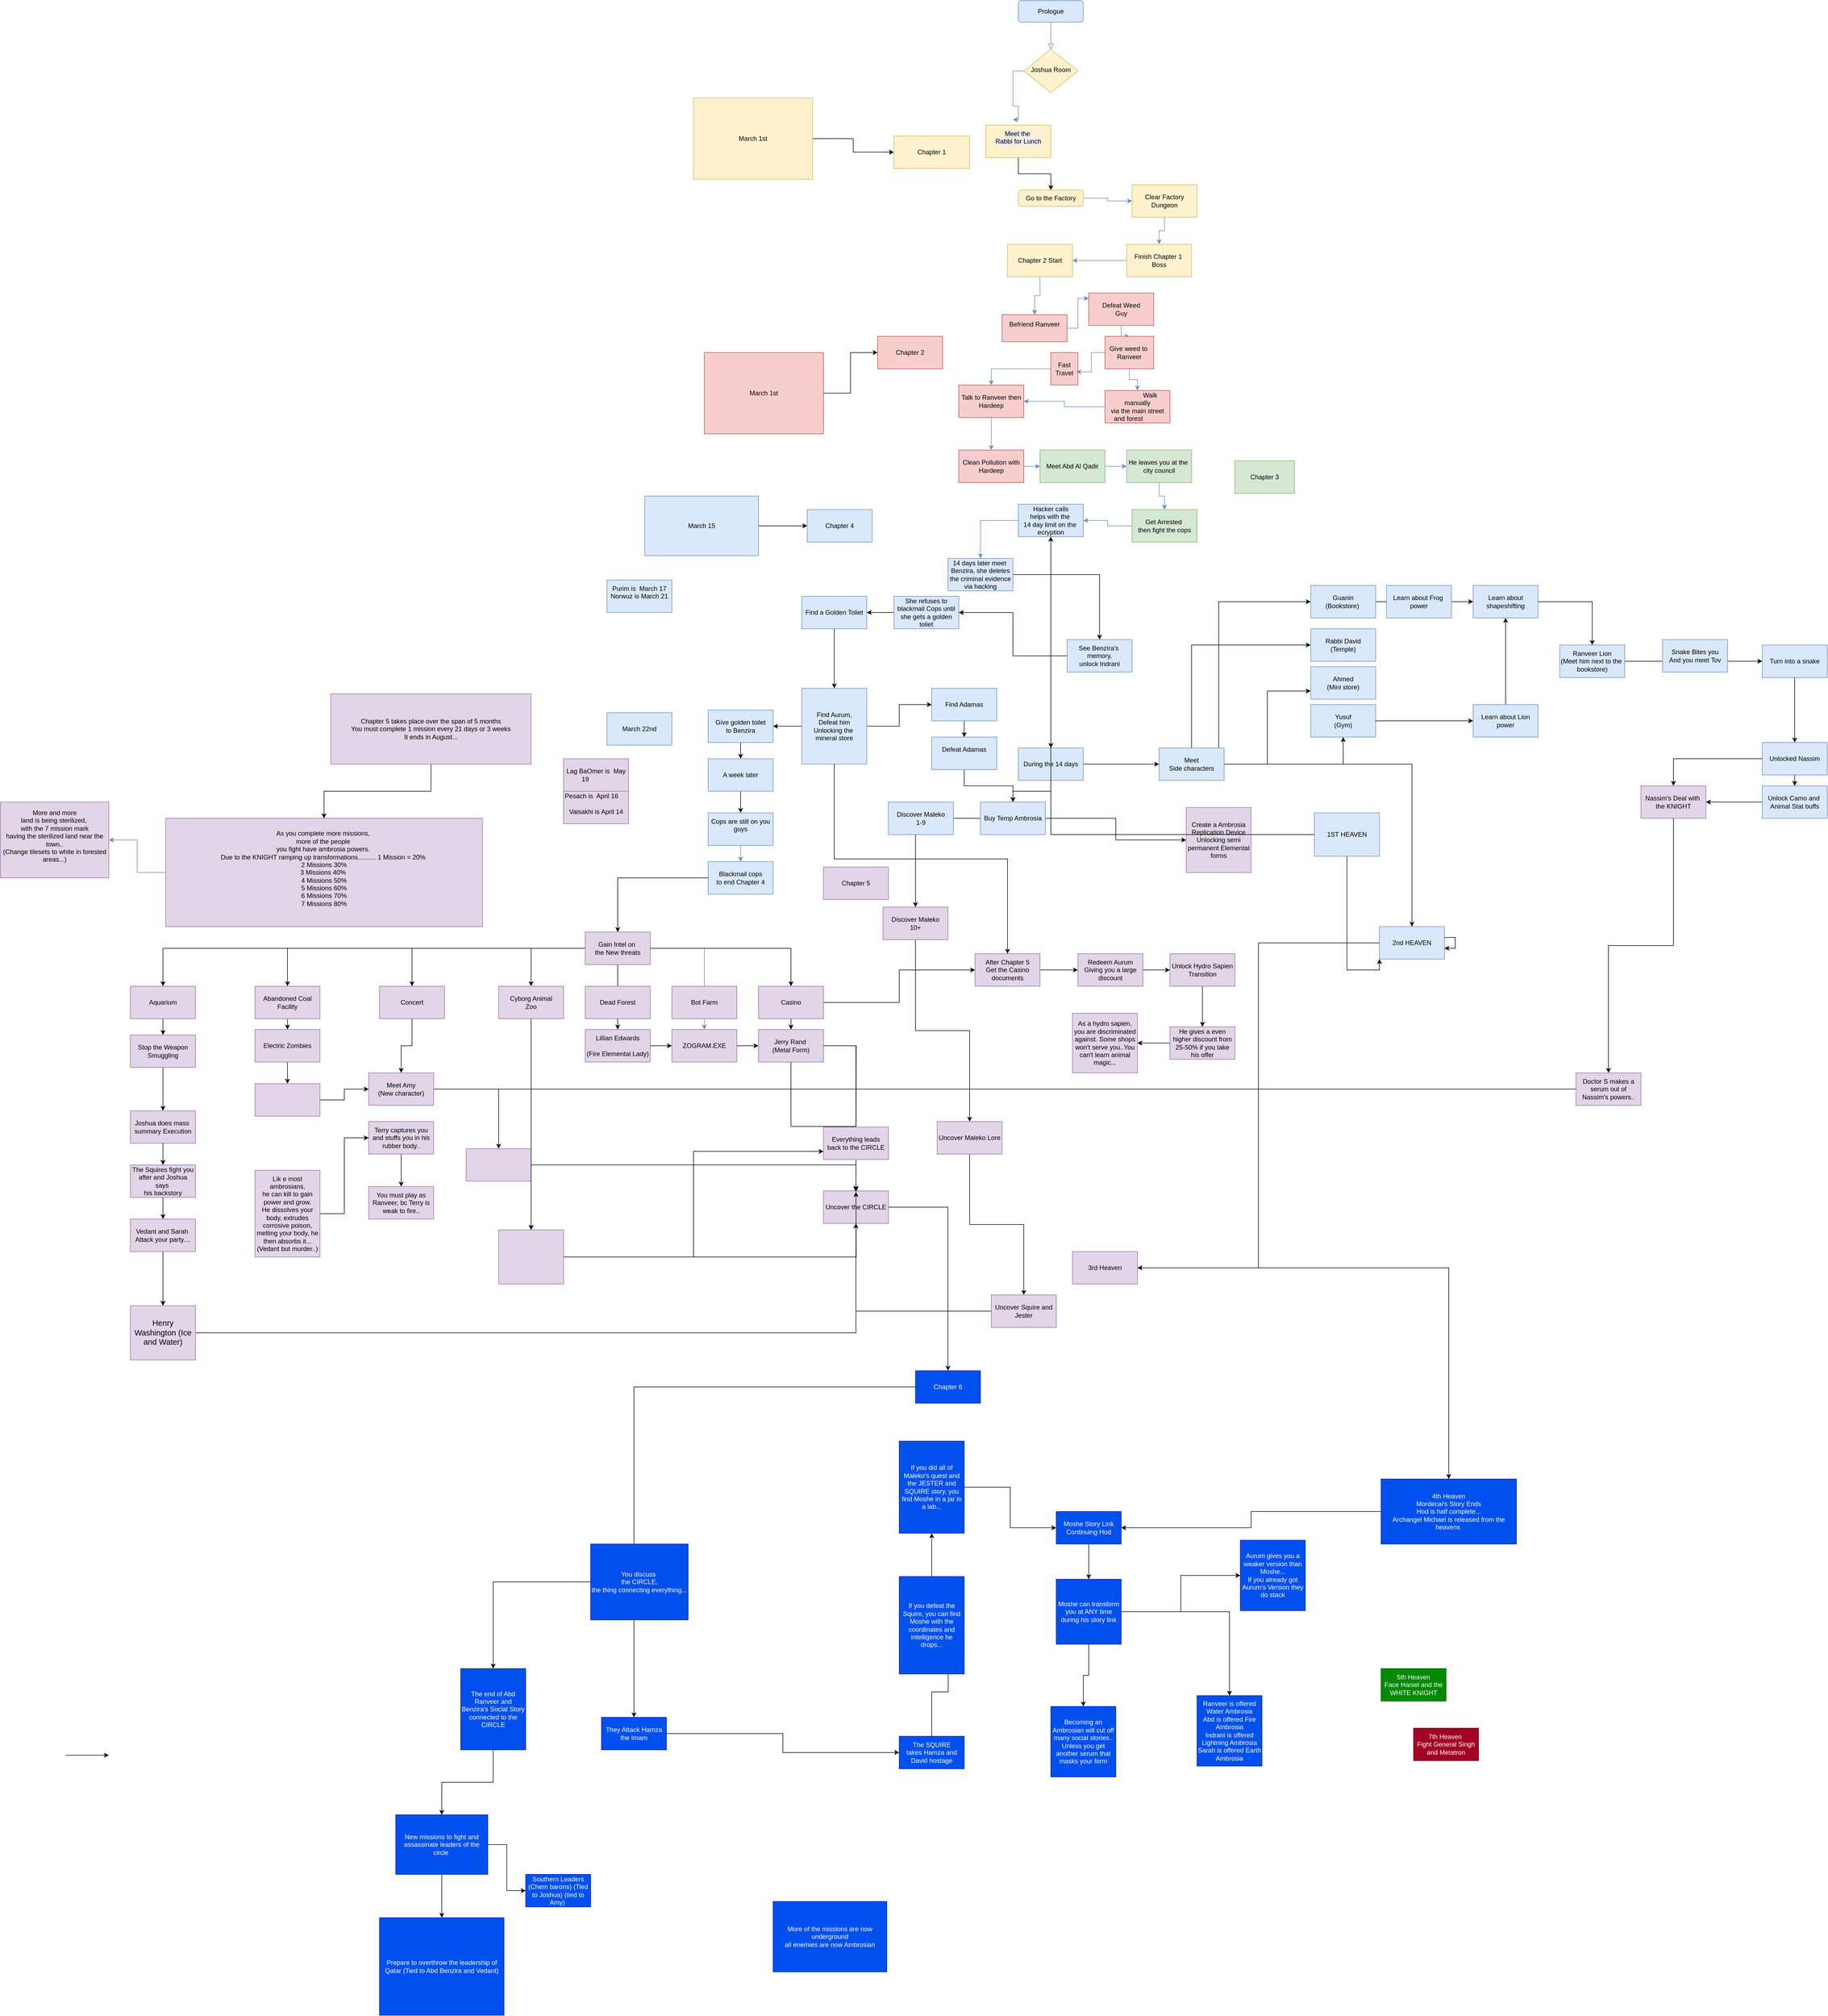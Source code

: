 <mxfile version="26.3.0">
  <diagram id="C5RBs43oDa-KdzZeNtuy" name="Page-1">
    <mxGraphModel dx="3907" dy="743" grid="1" gridSize="10" guides="1" tooltips="1" connect="1" arrows="1" fold="1" page="1" pageScale="1" pageWidth="827" pageHeight="1169" math="0" shadow="0">
      <root>
        <mxCell id="WIyWlLk6GJQsqaUBKTNV-0" />
        <mxCell id="WIyWlLk6GJQsqaUBKTNV-1" parent="WIyWlLk6GJQsqaUBKTNV-0" />
        <mxCell id="WIyWlLk6GJQsqaUBKTNV-2" value="" style="rounded=0;html=1;jettySize=auto;orthogonalLoop=1;fontSize=11;endArrow=block;endFill=0;endSize=8;strokeWidth=1;shadow=0;labelBackgroundColor=none;edgeStyle=orthogonalEdgeStyle;fillColor=#dae8fc;strokeColor=#6c8ebf;" parent="WIyWlLk6GJQsqaUBKTNV-1" source="WIyWlLk6GJQsqaUBKTNV-3" target="WIyWlLk6GJQsqaUBKTNV-6" edge="1">
          <mxGeometry relative="1" as="geometry" />
        </mxCell>
        <mxCell id="WIyWlLk6GJQsqaUBKTNV-3" value="Prologue" style="rounded=1;whiteSpace=wrap;html=1;fontSize=12;glass=0;strokeWidth=1;shadow=0;fillColor=#dae8fc;strokeColor=#6c8ebf;" parent="WIyWlLk6GJQsqaUBKTNV-1" vertex="1">
          <mxGeometry x="160" y="80" width="120" height="40" as="geometry" />
        </mxCell>
        <mxCell id="cFMcKcCD4Te3fT23bWpL-0" style="edgeStyle=orthogonalEdgeStyle;rounded=0;orthogonalLoop=1;jettySize=auto;html=1;fillColor=#dae8fc;strokeColor=#6c8ebf;" parent="WIyWlLk6GJQsqaUBKTNV-1" source="WIyWlLk6GJQsqaUBKTNV-6" edge="1">
          <mxGeometry relative="1" as="geometry">
            <mxPoint x="150.0" y="300.0" as="targetPoint" />
            <Array as="points">
              <mxPoint x="150" y="210" />
              <mxPoint x="150" y="275" />
              <mxPoint x="160" y="275" />
              <mxPoint x="160" y="300" />
            </Array>
          </mxGeometry>
        </mxCell>
        <mxCell id="WIyWlLk6GJQsqaUBKTNV-6" value="Joshua Room" style="rhombus;whiteSpace=wrap;html=1;shadow=0;fontFamily=Helvetica;fontSize=12;align=center;strokeWidth=1;spacing=6;spacingTop=-4;fillColor=#fff2cc;strokeColor=#d6b656;" parent="WIyWlLk6GJQsqaUBKTNV-1" vertex="1">
          <mxGeometry x="170" y="170" width="100" height="80" as="geometry" />
        </mxCell>
        <mxCell id="cFMcKcCD4Te3fT23bWpL-4" style="edgeStyle=orthogonalEdgeStyle;rounded=0;orthogonalLoop=1;jettySize=auto;html=1;entryX=0;entryY=0.5;entryDx=0;entryDy=0;fillColor=#dae8fc;strokeColor=#6c8ebf;" parent="WIyWlLk6GJQsqaUBKTNV-1" source="WIyWlLk6GJQsqaUBKTNV-11" target="cFMcKcCD4Te3fT23bWpL-3" edge="1">
          <mxGeometry relative="1" as="geometry" />
        </mxCell>
        <mxCell id="WIyWlLk6GJQsqaUBKTNV-11" value="Go to the Factory" style="rounded=1;whiteSpace=wrap;html=1;fontSize=12;glass=0;strokeWidth=1;shadow=0;fillColor=#fff2cc;strokeColor=#d6b656;" parent="WIyWlLk6GJQsqaUBKTNV-1" vertex="1">
          <mxGeometry x="160" y="430" width="120" height="30" as="geometry" />
        </mxCell>
        <mxCell id="cFMcKcCD4Te3fT23bWpL-1" value="Chapter 1" style="rounded=0;whiteSpace=wrap;html=1;fillColor=#fff2cc;strokeColor=#d6b656;" parent="WIyWlLk6GJQsqaUBKTNV-1" vertex="1">
          <mxGeometry x="-70" y="330" width="140" height="60" as="geometry" />
        </mxCell>
        <mxCell id="cFMcKcCD4Te3fT23bWpL-6" style="edgeStyle=orthogonalEdgeStyle;rounded=0;orthogonalLoop=1;jettySize=auto;html=1;fillColor=#dae8fc;strokeColor=#6c8ebf;" parent="WIyWlLk6GJQsqaUBKTNV-1" source="cFMcKcCD4Te3fT23bWpL-3" target="cFMcKcCD4Te3fT23bWpL-5" edge="1">
          <mxGeometry relative="1" as="geometry" />
        </mxCell>
        <mxCell id="cFMcKcCD4Te3fT23bWpL-3" value="Clear Factory Dungeon" style="rounded=0;whiteSpace=wrap;html=1;fillColor=#fff2cc;strokeColor=#d6b656;" parent="WIyWlLk6GJQsqaUBKTNV-1" vertex="1">
          <mxGeometry x="370" y="420" width="120" height="60" as="geometry" />
        </mxCell>
        <mxCell id="cFMcKcCD4Te3fT23bWpL-7" style="edgeStyle=orthogonalEdgeStyle;rounded=0;orthogonalLoop=1;jettySize=auto;html=1;fillColor=#dae8fc;strokeColor=#6c8ebf;" parent="WIyWlLk6GJQsqaUBKTNV-1" source="cFMcKcCD4Te3fT23bWpL-5" target="cFMcKcCD4Te3fT23bWpL-8" edge="1">
          <mxGeometry relative="1" as="geometry">
            <mxPoint x="210" y="560" as="targetPoint" />
          </mxGeometry>
        </mxCell>
        <mxCell id="cFMcKcCD4Te3fT23bWpL-5" value="Finish Chapter 1&amp;nbsp;&lt;div&gt;Boss&lt;/div&gt;" style="rounded=0;whiteSpace=wrap;html=1;fillColor=#fff2cc;strokeColor=#d6b656;" parent="WIyWlLk6GJQsqaUBKTNV-1" vertex="1">
          <mxGeometry x="360" y="530" width="120" height="60" as="geometry" />
        </mxCell>
        <mxCell id="cFMcKcCD4Te3fT23bWpL-10" style="edgeStyle=orthogonalEdgeStyle;rounded=0;orthogonalLoop=1;jettySize=auto;html=1;exitX=0.5;exitY=1;exitDx=0;exitDy=0;fillColor=#dae8fc;strokeColor=#6c8ebf;" parent="WIyWlLk6GJQsqaUBKTNV-1" source="cFMcKcCD4Te3fT23bWpL-8" target="cFMcKcCD4Te3fT23bWpL-9" edge="1">
          <mxGeometry relative="1" as="geometry" />
        </mxCell>
        <mxCell id="cFMcKcCD4Te3fT23bWpL-8" value="Chapter 2 Start" style="rounded=0;whiteSpace=wrap;html=1;fillColor=#fff2cc;strokeColor=#d6b656;" parent="WIyWlLk6GJQsqaUBKTNV-1" vertex="1">
          <mxGeometry x="140" y="530" width="120" height="60" as="geometry" />
        </mxCell>
        <mxCell id="cFMcKcCD4Te3fT23bWpL-9" value="Befriend Ranveer&lt;div&gt;&lt;br&gt;&lt;/div&gt;" style="rounded=0;whiteSpace=wrap;html=1;fillColor=#f8cecc;strokeColor=#b85450;" parent="WIyWlLk6GJQsqaUBKTNV-1" vertex="1">
          <mxGeometry x="130" y="660" width="120" height="50" as="geometry" />
        </mxCell>
        <mxCell id="cFMcKcCD4Te3fT23bWpL-15" style="edgeStyle=orthogonalEdgeStyle;rounded=0;orthogonalLoop=1;jettySize=auto;html=1;fillColor=#dae8fc;strokeColor=#6c8ebf;" parent="WIyWlLk6GJQsqaUBKTNV-1" source="cFMcKcCD4Te3fT23bWpL-11" target="cFMcKcCD4Te3fT23bWpL-13" edge="1">
          <mxGeometry relative="1" as="geometry" />
        </mxCell>
        <mxCell id="cFMcKcCD4Te3fT23bWpL-11" value="Defeat Weed&lt;div&gt;Guy&lt;/div&gt;" style="rounded=0;whiteSpace=wrap;html=1;fillColor=#f8cecc;strokeColor=#b85450;" parent="WIyWlLk6GJQsqaUBKTNV-1" vertex="1">
          <mxGeometry x="290" y="620" width="120" height="60" as="geometry" />
        </mxCell>
        <mxCell id="cFMcKcCD4Te3fT23bWpL-12" style="edgeStyle=orthogonalEdgeStyle;rounded=0;orthogonalLoop=1;jettySize=auto;html=1;entryX=0;entryY=0.167;entryDx=0;entryDy=0;entryPerimeter=0;fillColor=#dae8fc;strokeColor=#6c8ebf;" parent="WIyWlLk6GJQsqaUBKTNV-1" source="cFMcKcCD4Te3fT23bWpL-9" target="cFMcKcCD4Te3fT23bWpL-11" edge="1">
          <mxGeometry relative="1" as="geometry" />
        </mxCell>
        <mxCell id="cFMcKcCD4Te3fT23bWpL-20" style="edgeStyle=orthogonalEdgeStyle;rounded=0;orthogonalLoop=1;jettySize=auto;html=1;exitX=0.5;exitY=1;exitDx=0;exitDy=0;fillColor=#dae8fc;strokeColor=#6c8ebf;" parent="WIyWlLk6GJQsqaUBKTNV-1" source="cFMcKcCD4Te3fT23bWpL-13" target="cFMcKcCD4Te3fT23bWpL-18" edge="1">
          <mxGeometry relative="1" as="geometry" />
        </mxCell>
        <mxCell id="cFMcKcCD4Te3fT23bWpL-13" value="Give weed to&amp;nbsp;&lt;div&gt;Ranveer&lt;/div&gt;" style="rounded=0;whiteSpace=wrap;html=1;fillColor=#f8cecc;strokeColor=#b85450;" parent="WIyWlLk6GJQsqaUBKTNV-1" vertex="1">
          <mxGeometry x="320" y="700" width="90" height="60" as="geometry" />
        </mxCell>
        <mxCell id="cFMcKcCD4Te3fT23bWpL-23" style="edgeStyle=orthogonalEdgeStyle;rounded=0;orthogonalLoop=1;jettySize=auto;html=1;entryX=0.5;entryY=0;entryDx=0;entryDy=0;fillColor=#dae8fc;strokeColor=#6c8ebf;" parent="WIyWlLk6GJQsqaUBKTNV-1" source="cFMcKcCD4Te3fT23bWpL-16" target="cFMcKcCD4Te3fT23bWpL-22" edge="1">
          <mxGeometry relative="1" as="geometry" />
        </mxCell>
        <mxCell id="cFMcKcCD4Te3fT23bWpL-16" value="Fast Travel" style="rounded=0;whiteSpace=wrap;html=1;fillColor=#f8cecc;strokeColor=#b85450;" parent="WIyWlLk6GJQsqaUBKTNV-1" vertex="1">
          <mxGeometry x="220" y="730" width="50" height="60" as="geometry" />
        </mxCell>
        <mxCell id="cFMcKcCD4Te3fT23bWpL-24" style="edgeStyle=orthogonalEdgeStyle;rounded=0;orthogonalLoop=1;jettySize=auto;html=1;fillColor=#dae8fc;strokeColor=#6c8ebf;" parent="WIyWlLk6GJQsqaUBKTNV-1" source="cFMcKcCD4Te3fT23bWpL-18" target="cFMcKcCD4Te3fT23bWpL-22" edge="1">
          <mxGeometry relative="1" as="geometry" />
        </mxCell>
        <mxCell id="cFMcKcCD4Te3fT23bWpL-18" value="&amp;nbsp; &amp;nbsp; &amp;nbsp; &amp;nbsp; &amp;nbsp; &amp;nbsp; &amp;nbsp; Walk manually&lt;div&gt;via the main street&lt;/div&gt;&lt;div&gt;and forest&amp;nbsp; &amp;nbsp; &amp;nbsp; &amp;nbsp; &amp;nbsp;&amp;nbsp;&lt;/div&gt;" style="rounded=0;whiteSpace=wrap;html=1;fillColor=#f8cecc;strokeColor=#b85450;" parent="WIyWlLk6GJQsqaUBKTNV-1" vertex="1">
          <mxGeometry x="320" y="800" width="120" height="60" as="geometry" />
        </mxCell>
        <mxCell id="cFMcKcCD4Te3fT23bWpL-21" style="edgeStyle=orthogonalEdgeStyle;rounded=0;orthogonalLoop=1;jettySize=auto;html=1;entryX=0.938;entryY=0.593;entryDx=0;entryDy=0;entryPerimeter=0;fillColor=#dae8fc;strokeColor=#6c8ebf;" parent="WIyWlLk6GJQsqaUBKTNV-1" source="cFMcKcCD4Te3fT23bWpL-13" target="cFMcKcCD4Te3fT23bWpL-16" edge="1">
          <mxGeometry relative="1" as="geometry" />
        </mxCell>
        <mxCell id="cFMcKcCD4Te3fT23bWpL-26" style="edgeStyle=orthogonalEdgeStyle;rounded=0;orthogonalLoop=1;jettySize=auto;html=1;fillColor=#dae8fc;strokeColor=#6c8ebf;" parent="WIyWlLk6GJQsqaUBKTNV-1" source="cFMcKcCD4Te3fT23bWpL-22" target="cFMcKcCD4Te3fT23bWpL-25" edge="1">
          <mxGeometry relative="1" as="geometry" />
        </mxCell>
        <mxCell id="cFMcKcCD4Te3fT23bWpL-22" value="Talk to Ranveer then Hardeep" style="rounded=0;whiteSpace=wrap;html=1;fillColor=#f8cecc;strokeColor=#b85450;" parent="WIyWlLk6GJQsqaUBKTNV-1" vertex="1">
          <mxGeometry x="50" y="790" width="120" height="60" as="geometry" />
        </mxCell>
        <mxCell id="cFMcKcCD4Te3fT23bWpL-28" style="edgeStyle=orthogonalEdgeStyle;rounded=0;orthogonalLoop=1;jettySize=auto;html=1;entryX=0;entryY=0.5;entryDx=0;entryDy=0;fillColor=#dae8fc;strokeColor=#6c8ebf;" parent="WIyWlLk6GJQsqaUBKTNV-1" source="cFMcKcCD4Te3fT23bWpL-25" target="cFMcKcCD4Te3fT23bWpL-27" edge="1">
          <mxGeometry relative="1" as="geometry" />
        </mxCell>
        <mxCell id="cFMcKcCD4Te3fT23bWpL-25" value="Clean Pollution with Hardeep" style="rounded=0;whiteSpace=wrap;html=1;fillColor=#f8cecc;strokeColor=#b85450;" parent="WIyWlLk6GJQsqaUBKTNV-1" vertex="1">
          <mxGeometry x="50" y="910" width="120" height="60" as="geometry" />
        </mxCell>
        <mxCell id="cFMcKcCD4Te3fT23bWpL-30" style="edgeStyle=orthogonalEdgeStyle;rounded=0;orthogonalLoop=1;jettySize=auto;html=1;entryX=0;entryY=0.5;entryDx=0;entryDy=0;fillColor=#dae8fc;strokeColor=#6c8ebf;" parent="WIyWlLk6GJQsqaUBKTNV-1" source="cFMcKcCD4Te3fT23bWpL-27" target="cFMcKcCD4Te3fT23bWpL-29" edge="1">
          <mxGeometry relative="1" as="geometry" />
        </mxCell>
        <mxCell id="cFMcKcCD4Te3fT23bWpL-27" value="Meet Abd Al Qadir" style="rounded=0;whiteSpace=wrap;html=1;fillColor=#d5e8d4;strokeColor=#82b366;" parent="WIyWlLk6GJQsqaUBKTNV-1" vertex="1">
          <mxGeometry x="200" y="910" width="120" height="60" as="geometry" />
        </mxCell>
        <mxCell id="cFMcKcCD4Te3fT23bWpL-32" style="edgeStyle=orthogonalEdgeStyle;rounded=0;orthogonalLoop=1;jettySize=auto;html=1;fillColor=#dae8fc;strokeColor=#6c8ebf;" parent="WIyWlLk6GJQsqaUBKTNV-1" source="cFMcKcCD4Te3fT23bWpL-29" target="cFMcKcCD4Te3fT23bWpL-31" edge="1">
          <mxGeometry relative="1" as="geometry" />
        </mxCell>
        <mxCell id="cFMcKcCD4Te3fT23bWpL-29" value="He leaves you at the&amp;nbsp;&lt;div&gt;city council&lt;/div&gt;" style="rounded=0;whiteSpace=wrap;html=1;fillColor=#d5e8d4;strokeColor=#82b366;" parent="WIyWlLk6GJQsqaUBKTNV-1" vertex="1">
          <mxGeometry x="360" y="910" width="120" height="60" as="geometry" />
        </mxCell>
        <mxCell id="cFMcKcCD4Te3fT23bWpL-34" style="edgeStyle=orthogonalEdgeStyle;rounded=0;orthogonalLoop=1;jettySize=auto;html=1;fillColor=#dae8fc;strokeColor=#6c8ebf;" parent="WIyWlLk6GJQsqaUBKTNV-1" source="cFMcKcCD4Te3fT23bWpL-31" target="cFMcKcCD4Te3fT23bWpL-33" edge="1">
          <mxGeometry relative="1" as="geometry" />
        </mxCell>
        <mxCell id="cFMcKcCD4Te3fT23bWpL-31" value="Get Arrested&amp;nbsp;&lt;div&gt;then fight the cops&lt;/div&gt;" style="rounded=0;whiteSpace=wrap;html=1;fillColor=#d5e8d4;strokeColor=#82b366;" parent="WIyWlLk6GJQsqaUBKTNV-1" vertex="1">
          <mxGeometry x="370" y="1020" width="120" height="60" as="geometry" />
        </mxCell>
        <mxCell id="cFMcKcCD4Te3fT23bWpL-36" style="edgeStyle=orthogonalEdgeStyle;rounded=0;orthogonalLoop=1;jettySize=auto;html=1;fillColor=#dae8fc;strokeColor=#6c8ebf;" parent="WIyWlLk6GJQsqaUBKTNV-1" source="cFMcKcCD4Te3fT23bWpL-33" target="cFMcKcCD4Te3fT23bWpL-35" edge="1">
          <mxGeometry relative="1" as="geometry" />
        </mxCell>
        <mxCell id="cFMcKcCD4Te3fT23bWpL-73" style="edgeStyle=orthogonalEdgeStyle;rounded=0;orthogonalLoop=1;jettySize=auto;html=1;" parent="WIyWlLk6GJQsqaUBKTNV-1" source="cFMcKcCD4Te3fT23bWpL-33" target="cFMcKcCD4Te3fT23bWpL-70" edge="1">
          <mxGeometry relative="1" as="geometry" />
        </mxCell>
        <mxCell id="cFMcKcCD4Te3fT23bWpL-33" value="Hacker calls&lt;div&gt;helps with the&amp;nbsp;&lt;/div&gt;&lt;div&gt;14 day limit on the&amp;nbsp;&lt;/div&gt;&lt;div&gt;ecryption&lt;/div&gt;" style="rounded=0;whiteSpace=wrap;html=1;fillColor=#dae8fc;strokeColor=#6c8ebf;" parent="WIyWlLk6GJQsqaUBKTNV-1" vertex="1">
          <mxGeometry x="160" y="1010" width="120" height="60" as="geometry" />
        </mxCell>
        <mxCell id="cFMcKcCD4Te3fT23bWpL-66" style="edgeStyle=orthogonalEdgeStyle;rounded=0;orthogonalLoop=1;jettySize=auto;html=1;entryX=0.5;entryY=0;entryDx=0;entryDy=0;" parent="WIyWlLk6GJQsqaUBKTNV-1" source="cFMcKcCD4Te3fT23bWpL-35" target="cFMcKcCD4Te3fT23bWpL-65" edge="1">
          <mxGeometry relative="1" as="geometry" />
        </mxCell>
        <mxCell id="cFMcKcCD4Te3fT23bWpL-35" value="14 days later meet&amp;nbsp;&lt;div&gt;Benzira, she deletes&lt;/div&gt;&lt;div&gt;the criminal evidence via hacking&lt;/div&gt;" style="rounded=0;whiteSpace=wrap;html=1;fillColor=#dae8fc;strokeColor=#6c8ebf;" parent="WIyWlLk6GJQsqaUBKTNV-1" vertex="1">
          <mxGeometry x="30" y="1110" width="120" height="60" as="geometry" />
        </mxCell>
        <mxCell id="cFMcKcCD4Te3fT23bWpL-40" style="edgeStyle=orthogonalEdgeStyle;rounded=0;orthogonalLoop=1;jettySize=auto;html=1;fillColor=#dae8fc;strokeColor=#6c8ebf;" parent="WIyWlLk6GJQsqaUBKTNV-1" source="cFMcKcCD4Te3fT23bWpL-37" target="cFMcKcCD4Te3fT23bWpL-39" edge="1">
          <mxGeometry relative="1" as="geometry" />
        </mxCell>
        <mxCell id="cFMcKcCD4Te3fT23bWpL-37" value="Cops are still on you guys&lt;div&gt;&lt;br&gt;&lt;/div&gt;" style="rounded=0;whiteSpace=wrap;html=1;fillColor=#dae8fc;strokeColor=#6c8ebf;" parent="WIyWlLk6GJQsqaUBKTNV-1" vertex="1">
          <mxGeometry x="-413" y="1580" width="120" height="60" as="geometry" />
        </mxCell>
        <mxCell id="cFMcKcCD4Te3fT23bWpL-64" style="edgeStyle=orthogonalEdgeStyle;rounded=0;orthogonalLoop=1;jettySize=auto;html=1;" parent="WIyWlLk6GJQsqaUBKTNV-1" source="cFMcKcCD4Te3fT23bWpL-39" target="cFMcKcCD4Te3fT23bWpL-62" edge="1">
          <mxGeometry relative="1" as="geometry" />
        </mxCell>
        <mxCell id="cFMcKcCD4Te3fT23bWpL-39" value="Blackmail cops&lt;div&gt;to end Chapter 4&lt;/div&gt;" style="rounded=0;whiteSpace=wrap;html=1;fillColor=#dae8fc;strokeColor=#6c8ebf;" parent="WIyWlLk6GJQsqaUBKTNV-1" vertex="1">
          <mxGeometry x="-413" y="1670" width="120" height="60" as="geometry" />
        </mxCell>
        <mxCell id="cFMcKcCD4Te3fT23bWpL-41" value="Chapter 4" style="rounded=0;whiteSpace=wrap;html=1;fillColor=#dae8fc;strokeColor=#6c8ebf;" parent="WIyWlLk6GJQsqaUBKTNV-1" vertex="1">
          <mxGeometry x="-230" y="1020" width="120" height="60" as="geometry" />
        </mxCell>
        <mxCell id="cFMcKcCD4Te3fT23bWpL-45" style="edgeStyle=orthogonalEdgeStyle;rounded=0;orthogonalLoop=1;jettySize=auto;html=1;" parent="WIyWlLk6GJQsqaUBKTNV-1" source="cFMcKcCD4Te3fT23bWpL-42" target="cFMcKcCD4Te3fT23bWpL-44" edge="1">
          <mxGeometry relative="1" as="geometry" />
        </mxCell>
        <mxCell id="cFMcKcCD4Te3fT23bWpL-42" value="Find a Golden Toliet" style="rounded=0;whiteSpace=wrap;html=1;fillColor=#dae8fc;strokeColor=#6c8ebf;" parent="WIyWlLk6GJQsqaUBKTNV-1" vertex="1">
          <mxGeometry x="-240" y="1180" width="120" height="60" as="geometry" />
        </mxCell>
        <mxCell id="cFMcKcCD4Te3fT23bWpL-47" style="edgeStyle=orthogonalEdgeStyle;rounded=0;orthogonalLoop=1;jettySize=auto;html=1;" parent="WIyWlLk6GJQsqaUBKTNV-1" source="cFMcKcCD4Te3fT23bWpL-44" target="cFMcKcCD4Te3fT23bWpL-48" edge="1">
          <mxGeometry relative="1" as="geometry">
            <mxPoint x="20.0" y="1430.0" as="targetPoint" />
          </mxGeometry>
        </mxCell>
        <mxCell id="cFMcKcCD4Te3fT23bWpL-49" style="edgeStyle=orthogonalEdgeStyle;rounded=0;orthogonalLoop=1;jettySize=auto;html=1;entryX=0;entryY=0.5;entryDx=0;entryDy=0;" parent="WIyWlLk6GJQsqaUBKTNV-1" source="cFMcKcCD4Te3fT23bWpL-44" target="cFMcKcCD4Te3fT23bWpL-46" edge="1">
          <mxGeometry relative="1" as="geometry" />
        </mxCell>
        <mxCell id="cFMcKcCD4Te3fT23bWpL-44" value="Find Aurum,&lt;div&gt;Defeat him&lt;/div&gt;&lt;div&gt;&lt;div&gt;Unlocking the&amp;nbsp;&lt;/div&gt;&lt;div&gt;mineral store&lt;/div&gt;&lt;/div&gt;" style="rounded=0;whiteSpace=wrap;html=1;fillColor=#dae8fc;strokeColor=#6c8ebf;" parent="WIyWlLk6GJQsqaUBKTNV-1" vertex="1">
          <mxGeometry x="-240" y="1350" width="120" height="140" as="geometry" />
        </mxCell>
        <mxCell id="cFMcKcCD4Te3fT23bWpL-51" style="edgeStyle=orthogonalEdgeStyle;rounded=0;orthogonalLoop=1;jettySize=auto;html=1;" parent="WIyWlLk6GJQsqaUBKTNV-1" source="cFMcKcCD4Te3fT23bWpL-46" target="cFMcKcCD4Te3fT23bWpL-50" edge="1">
          <mxGeometry relative="1" as="geometry" />
        </mxCell>
        <mxCell id="cFMcKcCD4Te3fT23bWpL-46" value="Find Adamas" style="rounded=0;whiteSpace=wrap;html=1;fillColor=#dae8fc;strokeColor=#6c8ebf;" parent="WIyWlLk6GJQsqaUBKTNV-1" vertex="1">
          <mxGeometry y="1350" width="120" height="60" as="geometry" />
        </mxCell>
        <mxCell id="bwIB2xqsAAEsP7TpZhDD-9" style="edgeStyle=orthogonalEdgeStyle;rounded=0;orthogonalLoop=1;jettySize=auto;html=1;" parent="WIyWlLk6GJQsqaUBKTNV-1" source="cFMcKcCD4Te3fT23bWpL-48" target="bwIB2xqsAAEsP7TpZhDD-6" edge="1">
          <mxGeometry relative="1" as="geometry" />
        </mxCell>
        <mxCell id="cFMcKcCD4Te3fT23bWpL-48" value="Give golden toilet&lt;div&gt;to Benzira&lt;/div&gt;" style="rounded=0;whiteSpace=wrap;html=1;fillColor=#dae8fc;strokeColor=#6c8ebf;" parent="WIyWlLk6GJQsqaUBKTNV-1" vertex="1">
          <mxGeometry x="-413.0" y="1390.0" width="120" height="60" as="geometry" />
        </mxCell>
        <mxCell id="cFMcKcCD4Te3fT23bWpL-94" style="edgeStyle=orthogonalEdgeStyle;rounded=0;orthogonalLoop=1;jettySize=auto;html=1;exitX=0.5;exitY=1;exitDx=0;exitDy=0;" parent="WIyWlLk6GJQsqaUBKTNV-1" source="cFMcKcCD4Te3fT23bWpL-44" target="cFMcKcCD4Te3fT23bWpL-93" edge="1">
          <mxGeometry relative="1" as="geometry" />
        </mxCell>
        <mxCell id="cFMcKcCD4Te3fT23bWpL-102" style="edgeStyle=orthogonalEdgeStyle;rounded=0;orthogonalLoop=1;jettySize=auto;html=1;" parent="WIyWlLk6GJQsqaUBKTNV-1" source="cFMcKcCD4Te3fT23bWpL-50" target="cFMcKcCD4Te3fT23bWpL-95" edge="1">
          <mxGeometry relative="1" as="geometry" />
        </mxCell>
        <mxCell id="cFMcKcCD4Te3fT23bWpL-50" value="Defeat Adamas&lt;div&gt;&lt;br&gt;&lt;/div&gt;" style="rounded=0;whiteSpace=wrap;html=1;fillColor=#dae8fc;strokeColor=#6c8ebf;" parent="WIyWlLk6GJQsqaUBKTNV-1" vertex="1">
          <mxGeometry y="1440" width="120" height="60" as="geometry" />
        </mxCell>
        <mxCell id="cFMcKcCD4Te3fT23bWpL-53" style="edgeStyle=orthogonalEdgeStyle;rounded=0;orthogonalLoop=1;jettySize=auto;html=1;" parent="WIyWlLk6GJQsqaUBKTNV-1" source="cFMcKcCD4Te3fT23bWpL-52" target="WIyWlLk6GJQsqaUBKTNV-11" edge="1">
          <mxGeometry relative="1" as="geometry" />
        </mxCell>
        <mxCell id="cFMcKcCD4Te3fT23bWpL-52" value="&#xa;&lt;span style=&quot;color: rgb(0, 0, 0); font-family: Helvetica; font-size: 12px; font-style: normal; font-variant-ligatures: normal; font-variant-caps: normal; font-weight: 400; letter-spacing: normal; orphans: 2; text-align: center; text-indent: 0px; text-transform: none; widows: 2; word-spacing: 0px; -webkit-text-stroke-width: 0px; white-space: normal; background-color: rgb(236, 236, 236); text-decoration-thickness: initial; text-decoration-style: initial; text-decoration-color: initial; display: inline !important; float: none;&quot;&gt;Meet the&amp;nbsp;&lt;/span&gt;&lt;div style=&quot;forced-color-adjust: none; color: rgb(0, 0, 0); font-family: Helvetica; font-size: 12px; font-style: normal; font-variant-ligatures: normal; font-variant-caps: normal; font-weight: 400; letter-spacing: normal; orphans: 2; text-align: center; text-indent: 0px; text-transform: none; widows: 2; word-spacing: 0px; -webkit-text-stroke-width: 0px; white-space: normal; background-color: rgb(236, 236, 236); text-decoration-thickness: initial; text-decoration-style: initial; text-decoration-color: initial;&quot;&gt;Rabbi for Lunch&lt;/div&gt;&#xa;&#xa;" style="rounded=0;whiteSpace=wrap;html=1;fillColor=#fff2cc;strokeColor=#d6b656;" parent="WIyWlLk6GJQsqaUBKTNV-1" vertex="1">
          <mxGeometry x="100" y="310" width="120" height="60" as="geometry" />
        </mxCell>
        <mxCell id="cFMcKcCD4Te3fT23bWpL-54" value="Chapter 3" style="rounded=0;whiteSpace=wrap;html=1;fillColor=#d5e8d4;strokeColor=#82b366;" parent="WIyWlLk6GJQsqaUBKTNV-1" vertex="1">
          <mxGeometry x="560" y="930" width="110" height="60" as="geometry" />
        </mxCell>
        <mxCell id="cFMcKcCD4Te3fT23bWpL-55" value="Chapter 2" style="rounded=0;whiteSpace=wrap;html=1;fillColor=#f8cecc;strokeColor=#b85450;" parent="WIyWlLk6GJQsqaUBKTNV-1" vertex="1">
          <mxGeometry x="-100" y="700" width="120" height="60" as="geometry" />
        </mxCell>
        <mxCell id="cFMcKcCD4Te3fT23bWpL-60" style="edgeStyle=orthogonalEdgeStyle;rounded=0;orthogonalLoop=1;jettySize=auto;html=1;" parent="WIyWlLk6GJQsqaUBKTNV-1" source="cFMcKcCD4Te3fT23bWpL-58" target="cFMcKcCD4Te3fT23bWpL-42" edge="1">
          <mxGeometry relative="1" as="geometry" />
        </mxCell>
        <mxCell id="cFMcKcCD4Te3fT23bWpL-58" value="She refuses to&lt;div&gt;blackmail Cops until&lt;/div&gt;&lt;div&gt;she gets a golden toliet&lt;/div&gt;" style="whiteSpace=wrap;html=1;fillColor=#dae8fc;strokeColor=#6c8ebf;" parent="WIyWlLk6GJQsqaUBKTNV-1" vertex="1">
          <mxGeometry x="-70" y="1180" width="120" height="60" as="geometry" />
        </mxCell>
        <mxCell id="cFMcKcCD4Te3fT23bWpL-61" value="Chapter 5" style="rounded=0;whiteSpace=wrap;html=1;fillColor=#e1d5e7;strokeColor=#9673a6;" parent="WIyWlLk6GJQsqaUBKTNV-1" vertex="1">
          <mxGeometry x="-200" y="1680" width="120" height="60" as="geometry" />
        </mxCell>
        <mxCell id="cFMcKcCD4Te3fT23bWpL-110" style="edgeStyle=orthogonalEdgeStyle;rounded=0;orthogonalLoop=1;jettySize=auto;html=1;fillColor=#e1d5e7;strokeColor=#9673a6;" parent="WIyWlLk6GJQsqaUBKTNV-1" source="cFMcKcCD4Te3fT23bWpL-62" target="cFMcKcCD4Te3fT23bWpL-109" edge="1">
          <mxGeometry relative="1" as="geometry" />
        </mxCell>
        <mxCell id="cFMcKcCD4Te3fT23bWpL-116" style="edgeStyle=orthogonalEdgeStyle;rounded=0;orthogonalLoop=1;jettySize=auto;html=1;entryX=0.5;entryY=0;entryDx=0;entryDy=0;" parent="WIyWlLk6GJQsqaUBKTNV-1" source="cFMcKcCD4Te3fT23bWpL-62" target="cFMcKcCD4Te3fT23bWpL-115" edge="1">
          <mxGeometry relative="1" as="geometry" />
        </mxCell>
        <mxCell id="cFMcKcCD4Te3fT23bWpL-118" style="edgeStyle=orthogonalEdgeStyle;rounded=0;orthogonalLoop=1;jettySize=auto;html=1;" parent="WIyWlLk6GJQsqaUBKTNV-1" source="cFMcKcCD4Te3fT23bWpL-62" target="cFMcKcCD4Te3fT23bWpL-117" edge="1">
          <mxGeometry relative="1" as="geometry" />
        </mxCell>
        <mxCell id="cFMcKcCD4Te3fT23bWpL-124" style="edgeStyle=orthogonalEdgeStyle;rounded=0;orthogonalLoop=1;jettySize=auto;html=1;" parent="WIyWlLk6GJQsqaUBKTNV-1" source="cFMcKcCD4Te3fT23bWpL-62" target="cFMcKcCD4Te3fT23bWpL-123" edge="1">
          <mxGeometry relative="1" as="geometry" />
        </mxCell>
        <mxCell id="cFMcKcCD4Te3fT23bWpL-129" style="edgeStyle=orthogonalEdgeStyle;rounded=0;orthogonalLoop=1;jettySize=auto;html=1;" parent="WIyWlLk6GJQsqaUBKTNV-1" source="cFMcKcCD4Te3fT23bWpL-62" target="cFMcKcCD4Te3fT23bWpL-128" edge="1">
          <mxGeometry relative="1" as="geometry" />
        </mxCell>
        <mxCell id="cFMcKcCD4Te3fT23bWpL-135" style="edgeStyle=orthogonalEdgeStyle;rounded=0;orthogonalLoop=1;jettySize=auto;html=1;" parent="WIyWlLk6GJQsqaUBKTNV-1" source="cFMcKcCD4Te3fT23bWpL-62" target="cFMcKcCD4Te3fT23bWpL-134" edge="1">
          <mxGeometry relative="1" as="geometry" />
        </mxCell>
        <mxCell id="cFMcKcCD4Te3fT23bWpL-139" style="edgeStyle=orthogonalEdgeStyle;rounded=0;orthogonalLoop=1;jettySize=auto;html=1;exitX=0;exitY=0.5;exitDx=0;exitDy=0;" parent="WIyWlLk6GJQsqaUBKTNV-1" source="cFMcKcCD4Te3fT23bWpL-62" target="cFMcKcCD4Te3fT23bWpL-138" edge="1">
          <mxGeometry relative="1" as="geometry" />
        </mxCell>
        <mxCell id="cFMcKcCD4Te3fT23bWpL-62" value="Gain Intel on&amp;nbsp;&lt;div&gt;the New threats&lt;/div&gt;" style="rounded=0;whiteSpace=wrap;html=1;fillColor=#e1d5e7;strokeColor=#9673a6;" parent="WIyWlLk6GJQsqaUBKTNV-1" vertex="1">
          <mxGeometry x="-640" y="1800" width="120" height="60" as="geometry" />
        </mxCell>
        <mxCell id="cFMcKcCD4Te3fT23bWpL-68" style="edgeStyle=orthogonalEdgeStyle;rounded=0;orthogonalLoop=1;jettySize=auto;html=1;entryX=1;entryY=0.5;entryDx=0;entryDy=0;" parent="WIyWlLk6GJQsqaUBKTNV-1" source="cFMcKcCD4Te3fT23bWpL-65" target="cFMcKcCD4Te3fT23bWpL-58" edge="1">
          <mxGeometry relative="1" as="geometry" />
        </mxCell>
        <mxCell id="cFMcKcCD4Te3fT23bWpL-65" value="See Benzira&#39;s&amp;nbsp;&lt;div&gt;memory,&lt;/div&gt;&lt;div&gt;unlock Indrani&lt;/div&gt;" style="rounded=0;whiteSpace=wrap;html=1;fillColor=#dae8fc;strokeColor=#6c8ebf;" parent="WIyWlLk6GJQsqaUBKTNV-1" vertex="1">
          <mxGeometry x="250" y="1260" width="120" height="60" as="geometry" />
        </mxCell>
        <mxCell id="cFMcKcCD4Te3fT23bWpL-74" style="edgeStyle=orthogonalEdgeStyle;rounded=0;orthogonalLoop=1;jettySize=auto;html=1;" parent="WIyWlLk6GJQsqaUBKTNV-1" source="cFMcKcCD4Te3fT23bWpL-70" target="cFMcKcCD4Te3fT23bWpL-71" edge="1">
          <mxGeometry relative="1" as="geometry" />
        </mxCell>
        <mxCell id="Faq-BriokJTAL56ZKIU4-2" value="" style="edgeStyle=orthogonalEdgeStyle;rounded=0;orthogonalLoop=1;jettySize=auto;html=1;" parent="WIyWlLk6GJQsqaUBKTNV-1" source="cFMcKcCD4Te3fT23bWpL-70" target="cFMcKcCD4Te3fT23bWpL-95" edge="1">
          <mxGeometry relative="1" as="geometry" />
        </mxCell>
        <mxCell id="Faq-BriokJTAL56ZKIU4-3" style="edgeStyle=orthogonalEdgeStyle;rounded=0;orthogonalLoop=1;jettySize=auto;html=1;" parent="WIyWlLk6GJQsqaUBKTNV-1" source="cFMcKcCD4Te3fT23bWpL-70" target="Faq-BriokJTAL56ZKIU4-1" edge="1">
          <mxGeometry relative="1" as="geometry" />
        </mxCell>
        <mxCell id="cFMcKcCD4Te3fT23bWpL-70" value="During the 14 days" style="rounded=0;whiteSpace=wrap;html=1;fillColor=#dae8fc;strokeColor=#6c8ebf;" parent="WIyWlLk6GJQsqaUBKTNV-1" vertex="1">
          <mxGeometry x="160" y="1460" width="120" height="60" as="geometry" />
        </mxCell>
        <mxCell id="cFMcKcCD4Te3fT23bWpL-78" style="edgeStyle=orthogonalEdgeStyle;rounded=0;orthogonalLoop=1;jettySize=auto;html=1;" parent="WIyWlLk6GJQsqaUBKTNV-1" source="cFMcKcCD4Te3fT23bWpL-71" target="cFMcKcCD4Te3fT23bWpL-76" edge="1">
          <mxGeometry relative="1" as="geometry">
            <Array as="points">
              <mxPoint x="480" y="1340" />
              <mxPoint x="480" y="1340" />
            </Array>
          </mxGeometry>
        </mxCell>
        <mxCell id="cFMcKcCD4Te3fT23bWpL-79" style="edgeStyle=orthogonalEdgeStyle;rounded=0;orthogonalLoop=1;jettySize=auto;html=1;" parent="WIyWlLk6GJQsqaUBKTNV-1" source="cFMcKcCD4Te3fT23bWpL-71" target="cFMcKcCD4Te3fT23bWpL-77" edge="1">
          <mxGeometry relative="1" as="geometry" />
        </mxCell>
        <mxCell id="cFMcKcCD4Te3fT23bWpL-80" style="edgeStyle=orthogonalEdgeStyle;rounded=0;orthogonalLoop=1;jettySize=auto;html=1;entryX=0;entryY=0.5;entryDx=0;entryDy=0;" parent="WIyWlLk6GJQsqaUBKTNV-1" source="cFMcKcCD4Te3fT23bWpL-71" target="cFMcKcCD4Te3fT23bWpL-75" edge="1">
          <mxGeometry relative="1" as="geometry">
            <Array as="points">
              <mxPoint x="530" y="1190" />
              <mxPoint x="590" y="1190" />
            </Array>
          </mxGeometry>
        </mxCell>
        <mxCell id="cFMcKcCD4Te3fT23bWpL-82" style="edgeStyle=orthogonalEdgeStyle;rounded=0;orthogonalLoop=1;jettySize=auto;html=1;entryX=0;entryY=0.75;entryDx=0;entryDy=0;" parent="WIyWlLk6GJQsqaUBKTNV-1" source="cFMcKcCD4Te3fT23bWpL-71" target="cFMcKcCD4Te3fT23bWpL-81" edge="1">
          <mxGeometry relative="1" as="geometry" />
        </mxCell>
        <mxCell id="cFMcKcCD4Te3fT23bWpL-71" value="Meet&lt;div&gt;Side characters&lt;/div&gt;" style="rounded=0;whiteSpace=wrap;html=1;fillColor=#dae8fc;strokeColor=#6c8ebf;" parent="WIyWlLk6GJQsqaUBKTNV-1" vertex="1">
          <mxGeometry x="420" y="1460" width="120" height="60" as="geometry" />
        </mxCell>
        <mxCell id="cFMcKcCD4Te3fT23bWpL-84" style="edgeStyle=orthogonalEdgeStyle;rounded=0;orthogonalLoop=1;jettySize=auto;html=1;" parent="WIyWlLk6GJQsqaUBKTNV-1" source="cFMcKcCD4Te3fT23bWpL-75" target="cFMcKcCD4Te3fT23bWpL-83" edge="1">
          <mxGeometry relative="1" as="geometry" />
        </mxCell>
        <mxCell id="cFMcKcCD4Te3fT23bWpL-75" value="Guanin&lt;div&gt;(Bookstore)&amp;nbsp;&lt;/div&gt;" style="rounded=0;whiteSpace=wrap;html=1;fillColor=#dae8fc;strokeColor=#6c8ebf;" parent="WIyWlLk6GJQsqaUBKTNV-1" vertex="1">
          <mxGeometry x="700" y="1160" width="120" height="60" as="geometry" />
        </mxCell>
        <mxCell id="cFMcKcCD4Te3fT23bWpL-76" value="Rabbi David&lt;div&gt;(Temple)&lt;/div&gt;" style="rounded=0;whiteSpace=wrap;html=1;fillColor=#dae8fc;strokeColor=#6c8ebf;" parent="WIyWlLk6GJQsqaUBKTNV-1" vertex="1">
          <mxGeometry x="700" y="1240" width="120" height="60" as="geometry" />
        </mxCell>
        <mxCell id="cFMcKcCD4Te3fT23bWpL-85" style="edgeStyle=orthogonalEdgeStyle;rounded=0;orthogonalLoop=1;jettySize=auto;html=1;" parent="WIyWlLk6GJQsqaUBKTNV-1" source="Rne58Fnoz18mLakrgJ8I-1" target="cFMcKcCD4Te3fT23bWpL-83" edge="1">
          <mxGeometry relative="1" as="geometry" />
        </mxCell>
        <mxCell id="cFMcKcCD4Te3fT23bWpL-77" value="Yusuf&lt;div&gt;(Gym)&lt;/div&gt;" style="rounded=0;whiteSpace=wrap;html=1;fillColor=#dae8fc;strokeColor=#6c8ebf;" parent="WIyWlLk6GJQsqaUBKTNV-1" vertex="1">
          <mxGeometry x="700" y="1380" width="120" height="60" as="geometry" />
        </mxCell>
        <mxCell id="cFMcKcCD4Te3fT23bWpL-81" value="Ahmed&lt;div&gt;(Mini store)&lt;/div&gt;" style="rounded=0;whiteSpace=wrap;html=1;fillColor=#dae8fc;strokeColor=#6c8ebf;" parent="WIyWlLk6GJQsqaUBKTNV-1" vertex="1">
          <mxGeometry x="700" y="1310" width="120" height="60" as="geometry" />
        </mxCell>
        <mxCell id="cFMcKcCD4Te3fT23bWpL-87" style="edgeStyle=orthogonalEdgeStyle;rounded=0;orthogonalLoop=1;jettySize=auto;html=1;" parent="WIyWlLk6GJQsqaUBKTNV-1" source="cFMcKcCD4Te3fT23bWpL-90" target="cFMcKcCD4Te3fT23bWpL-86" edge="1">
          <mxGeometry relative="1" as="geometry" />
        </mxCell>
        <mxCell id="cFMcKcCD4Te3fT23bWpL-83" value="Learn about shapeshifting" style="rounded=0;whiteSpace=wrap;html=1;fillColor=#dae8fc;strokeColor=#6c8ebf;" parent="WIyWlLk6GJQsqaUBKTNV-1" vertex="1">
          <mxGeometry x="1000" y="1160" width="120" height="60" as="geometry" />
        </mxCell>
        <mxCell id="cFMcKcCD4Te3fT23bWpL-89" style="edgeStyle=orthogonalEdgeStyle;rounded=0;orthogonalLoop=1;jettySize=auto;html=1;" parent="WIyWlLk6GJQsqaUBKTNV-1" source="cFMcKcCD4Te3fT23bWpL-86" target="cFMcKcCD4Te3fT23bWpL-88" edge="1">
          <mxGeometry relative="1" as="geometry" />
        </mxCell>
        <mxCell id="cFMcKcCD4Te3fT23bWpL-86" value="Turn into a snake" style="rounded=0;whiteSpace=wrap;html=1;fillColor=#dae8fc;strokeColor=#6c8ebf;" parent="WIyWlLk6GJQsqaUBKTNV-1" vertex="1">
          <mxGeometry x="1534" y="1270" width="120" height="60" as="geometry" />
        </mxCell>
        <mxCell id="cFMcKcCD4Te3fT23bWpL-92" style="edgeStyle=orthogonalEdgeStyle;rounded=0;orthogonalLoop=1;jettySize=auto;html=1;" parent="WIyWlLk6GJQsqaUBKTNV-1" source="cFMcKcCD4Te3fT23bWpL-88" target="cFMcKcCD4Te3fT23bWpL-91" edge="1">
          <mxGeometry relative="1" as="geometry" />
        </mxCell>
        <mxCell id="Rne58Fnoz18mLakrgJ8I-4" style="edgeStyle=orthogonalEdgeStyle;rounded=0;orthogonalLoop=1;jettySize=auto;html=1;" parent="WIyWlLk6GJQsqaUBKTNV-1" source="cFMcKcCD4Te3fT23bWpL-88" target="Rne58Fnoz18mLakrgJ8I-3" edge="1">
          <mxGeometry relative="1" as="geometry" />
        </mxCell>
        <mxCell id="cFMcKcCD4Te3fT23bWpL-88" value="Unlocked Nassim" style="rounded=0;whiteSpace=wrap;html=1;fillColor=#dae8fc;strokeColor=#6c8ebf;" parent="WIyWlLk6GJQsqaUBKTNV-1" vertex="1">
          <mxGeometry x="1534" y="1450" width="120" height="60" as="geometry" />
        </mxCell>
        <mxCell id="Rne58Fnoz18mLakrgJ8I-6" style="edgeStyle=orthogonalEdgeStyle;rounded=0;orthogonalLoop=1;jettySize=auto;html=1;entryX=1;entryY=0.5;entryDx=0;entryDy=0;" parent="WIyWlLk6GJQsqaUBKTNV-1" source="cFMcKcCD4Te3fT23bWpL-91" target="Rne58Fnoz18mLakrgJ8I-3" edge="1">
          <mxGeometry relative="1" as="geometry" />
        </mxCell>
        <mxCell id="cFMcKcCD4Te3fT23bWpL-91" value="Unlock Camo and&amp;nbsp;&lt;div&gt;Animal Stat buffs&lt;/div&gt;" style="rounded=0;whiteSpace=wrap;html=1;fillColor=#dae8fc;strokeColor=#6c8ebf;" parent="WIyWlLk6GJQsqaUBKTNV-1" vertex="1">
          <mxGeometry x="1534" y="1530" width="120" height="60" as="geometry" />
        </mxCell>
        <mxCell id="cFMcKcCD4Te3fT23bWpL-100" style="edgeStyle=orthogonalEdgeStyle;rounded=0;orthogonalLoop=1;jettySize=auto;html=1;" parent="WIyWlLk6GJQsqaUBKTNV-1" source="cFMcKcCD4Te3fT23bWpL-93" target="cFMcKcCD4Te3fT23bWpL-99" edge="1">
          <mxGeometry relative="1" as="geometry" />
        </mxCell>
        <mxCell id="cFMcKcCD4Te3fT23bWpL-93" value="After Chapter 5&lt;div&gt;Get the Casino documents&lt;/div&gt;" style="rounded=0;whiteSpace=wrap;html=1;fillColor=#e1d5e7;strokeColor=#9673a6;" parent="WIyWlLk6GJQsqaUBKTNV-1" vertex="1">
          <mxGeometry x="80" y="1840" width="120" height="60" as="geometry" />
        </mxCell>
        <mxCell id="cFMcKcCD4Te3fT23bWpL-98" style="edgeStyle=orthogonalEdgeStyle;rounded=0;orthogonalLoop=1;jettySize=auto;html=1;" parent="WIyWlLk6GJQsqaUBKTNV-1" source="cFMcKcCD4Te3fT23bWpL-95" target="cFMcKcCD4Te3fT23bWpL-97" edge="1">
          <mxGeometry relative="1" as="geometry" />
        </mxCell>
        <mxCell id="cFMcKcCD4Te3fT23bWpL-106" style="edgeStyle=orthogonalEdgeStyle;rounded=0;orthogonalLoop=1;jettySize=auto;html=1;" parent="WIyWlLk6GJQsqaUBKTNV-1" source="cFMcKcCD4Te3fT23bWpL-95" target="cFMcKcCD4Te3fT23bWpL-105" edge="1">
          <mxGeometry relative="1" as="geometry" />
        </mxCell>
        <mxCell id="cFMcKcCD4Te3fT23bWpL-95" value="Buy Temp Ambrosia" style="rounded=0;whiteSpace=wrap;html=1;fillColor=#dae8fc;strokeColor=#6c8ebf;" parent="WIyWlLk6GJQsqaUBKTNV-1" vertex="1">
          <mxGeometry x="90" y="1560" width="120" height="60" as="geometry" />
        </mxCell>
        <mxCell id="cFMcKcCD4Te3fT23bWpL-97" value="Create a Ambrosia Replication Device&lt;div&gt;Unlocking semi permanent Elemental forms&lt;/div&gt;" style="rounded=0;whiteSpace=wrap;html=1;fillColor=#e1d5e7;strokeColor=#9673a6;" parent="WIyWlLk6GJQsqaUBKTNV-1" vertex="1">
          <mxGeometry x="470" y="1570" width="120" height="120" as="geometry" />
        </mxCell>
        <mxCell id="cFMcKcCD4Te3fT23bWpL-104" style="edgeStyle=orthogonalEdgeStyle;rounded=0;orthogonalLoop=1;jettySize=auto;html=1;" parent="WIyWlLk6GJQsqaUBKTNV-1" source="cFMcKcCD4Te3fT23bWpL-99" target="cFMcKcCD4Te3fT23bWpL-103" edge="1">
          <mxGeometry relative="1" as="geometry" />
        </mxCell>
        <mxCell id="cFMcKcCD4Te3fT23bWpL-99" value="Redeem Aurum&lt;div&gt;Giving you a large discount&lt;/div&gt;" style="rounded=0;whiteSpace=wrap;html=1;fillColor=#e1d5e7;strokeColor=#9673a6;" parent="WIyWlLk6GJQsqaUBKTNV-1" vertex="1">
          <mxGeometry x="270" y="1840" width="120" height="60" as="geometry" />
        </mxCell>
        <mxCell id="83aC_BrJRbgaRJ_LvM2H-12" style="edgeStyle=orthogonalEdgeStyle;rounded=0;orthogonalLoop=1;jettySize=auto;html=1;" parent="WIyWlLk6GJQsqaUBKTNV-1" source="cFMcKcCD4Te3fT23bWpL-103" target="83aC_BrJRbgaRJ_LvM2H-11" edge="1">
          <mxGeometry relative="1" as="geometry" />
        </mxCell>
        <mxCell id="cFMcKcCD4Te3fT23bWpL-103" value="Unlock Hydro Sapien&lt;div&gt;Transition&lt;/div&gt;" style="rounded=0;whiteSpace=wrap;html=1;fillColor=#e1d5e7;strokeColor=#9673a6;" parent="WIyWlLk6GJQsqaUBKTNV-1" vertex="1">
          <mxGeometry x="440" y="1840" width="120" height="60" as="geometry" />
        </mxCell>
        <mxCell id="cFMcKcCD4Te3fT23bWpL-108" value="" style="edgeStyle=orthogonalEdgeStyle;rounded=0;orthogonalLoop=1;jettySize=auto;html=1;" parent="WIyWlLk6GJQsqaUBKTNV-1" source="cFMcKcCD4Te3fT23bWpL-105" target="cFMcKcCD4Te3fT23bWpL-107" edge="1">
          <mxGeometry relative="1" as="geometry" />
        </mxCell>
        <mxCell id="cFMcKcCD4Te3fT23bWpL-105" value="Discover Maleko&lt;div&gt;10+&lt;/div&gt;" style="rounded=0;whiteSpace=wrap;html=1;fillColor=#e1d5e7;strokeColor=#9673a6;" parent="WIyWlLk6GJQsqaUBKTNV-1" vertex="1">
          <mxGeometry x="-90" y="1754" width="120" height="60" as="geometry" />
        </mxCell>
        <mxCell id="cFMcKcCD4Te3fT23bWpL-112" style="edgeStyle=orthogonalEdgeStyle;rounded=0;orthogonalLoop=1;jettySize=auto;html=1;" parent="WIyWlLk6GJQsqaUBKTNV-1" source="cFMcKcCD4Te3fT23bWpL-107" target="cFMcKcCD4Te3fT23bWpL-111" edge="1">
          <mxGeometry relative="1" as="geometry" />
        </mxCell>
        <mxCell id="cFMcKcCD4Te3fT23bWpL-107" value="Uncover Maleko Lore" style="rounded=0;whiteSpace=wrap;html=1;fillColor=#e1d5e7;strokeColor=#9673a6;" parent="WIyWlLk6GJQsqaUBKTNV-1" vertex="1">
          <mxGeometry x="10" y="2150" width="120" height="60" as="geometry" />
        </mxCell>
        <mxCell id="cFMcKcCD4Te3fT23bWpL-148" style="edgeStyle=orthogonalEdgeStyle;rounded=0;orthogonalLoop=1;jettySize=auto;html=1;" parent="WIyWlLk6GJQsqaUBKTNV-1" source="cFMcKcCD4Te3fT23bWpL-109" target="cFMcKcCD4Te3fT23bWpL-113" edge="1">
          <mxGeometry relative="1" as="geometry" />
        </mxCell>
        <mxCell id="cFMcKcCD4Te3fT23bWpL-114" style="edgeStyle=orthogonalEdgeStyle;rounded=0;orthogonalLoop=1;jettySize=auto;html=1;" parent="WIyWlLk6GJQsqaUBKTNV-1" source="cFMcKcCD4Te3fT23bWpL-111" target="cFMcKcCD4Te3fT23bWpL-113" edge="1">
          <mxGeometry relative="1" as="geometry" />
        </mxCell>
        <mxCell id="cFMcKcCD4Te3fT23bWpL-111" value="Uncover Squire and Jester" style="rounded=0;whiteSpace=wrap;html=1;fillColor=#e1d5e7;strokeColor=#9673a6;" parent="WIyWlLk6GJQsqaUBKTNV-1" vertex="1">
          <mxGeometry x="110" y="2470" width="120" height="60" as="geometry" />
        </mxCell>
        <mxCell id="cFMcKcCD4Te3fT23bWpL-156" style="edgeStyle=orthogonalEdgeStyle;rounded=0;orthogonalLoop=1;jettySize=auto;html=1;" parent="WIyWlLk6GJQsqaUBKTNV-1" source="cFMcKcCD4Te3fT23bWpL-113" target="cFMcKcCD4Te3fT23bWpL-155" edge="1">
          <mxGeometry relative="1" as="geometry" />
        </mxCell>
        <mxCell id="cFMcKcCD4Te3fT23bWpL-113" value="Uncover the CIRCLE" style="rounded=0;whiteSpace=wrap;html=1;fillColor=#e1d5e7;strokeColor=#9673a6;" parent="WIyWlLk6GJQsqaUBKTNV-1" vertex="1">
          <mxGeometry x="-200" y="2278" width="120" height="60" as="geometry" />
        </mxCell>
        <mxCell id="cFMcKcCD4Te3fT23bWpL-149" style="edgeStyle=orthogonalEdgeStyle;rounded=0;orthogonalLoop=1;jettySize=auto;html=1;" parent="WIyWlLk6GJQsqaUBKTNV-1" source="cFMcKcCD4Te3fT23bWpL-126" edge="1">
          <mxGeometry relative="1" as="geometry">
            <mxPoint x="-140" y="2280" as="targetPoint" />
          </mxGeometry>
        </mxCell>
        <mxCell id="cFMcKcCD4Te3fT23bWpL-115" value="&lt;p style=&quot;margin: 0px;&quot;&gt;Lillian Edwards&lt;/p&gt;&lt;br/&gt;&lt;p style=&quot;margin: 0px;&quot;&gt;(Fire Elemental Lady)&lt;/p&gt;" style="rounded=0;whiteSpace=wrap;html=1;fillColor=#e1d5e7;strokeColor=#9673a6;" parent="WIyWlLk6GJQsqaUBKTNV-1" vertex="1">
          <mxGeometry x="-640" y="1980" width="120" height="60" as="geometry" />
        </mxCell>
        <mxCell id="cFMcKcCD4Te3fT23bWpL-122" style="edgeStyle=orthogonalEdgeStyle;rounded=0;orthogonalLoop=1;jettySize=auto;html=1;" parent="WIyWlLk6GJQsqaUBKTNV-1" source="cFMcKcCD4Te3fT23bWpL-117" target="cFMcKcCD4Te3fT23bWpL-121" edge="1">
          <mxGeometry relative="1" as="geometry" />
        </mxCell>
        <mxCell id="cFMcKcCD4Te3fT23bWpL-117" value="Cyborg Animal&lt;div&gt;Zoo&lt;/div&gt;" style="rounded=0;whiteSpace=wrap;html=1;fillColor=#e1d5e7;strokeColor=#9673a6;" parent="WIyWlLk6GJQsqaUBKTNV-1" vertex="1">
          <mxGeometry x="-800" y="1900" width="120" height="60" as="geometry" />
        </mxCell>
        <mxCell id="cFMcKcCD4Te3fT23bWpL-119" value="Bot Farm" style="rounded=0;whiteSpace=wrap;html=1;fillColor=#e1d5e7;strokeColor=#9673a6;" parent="WIyWlLk6GJQsqaUBKTNV-1" vertex="1">
          <mxGeometry x="-480" y="1900" width="120" height="60" as="geometry" />
        </mxCell>
        <mxCell id="cFMcKcCD4Te3fT23bWpL-120" value="Dead Forest" style="rounded=0;whiteSpace=wrap;html=1;fillColor=#e1d5e7;strokeColor=#9673a6;" parent="WIyWlLk6GJQsqaUBKTNV-1" vertex="1">
          <mxGeometry x="-640" y="1900" width="120" height="60" as="geometry" />
        </mxCell>
        <mxCell id="cFMcKcCD4Te3fT23bWpL-150" style="edgeStyle=orthogonalEdgeStyle;rounded=0;orthogonalLoop=1;jettySize=auto;html=1;" parent="WIyWlLk6GJQsqaUBKTNV-1" source="cFMcKcCD4Te3fT23bWpL-121" edge="1">
          <mxGeometry relative="1" as="geometry">
            <mxPoint x="-140" y="2280" as="targetPoint" />
          </mxGeometry>
        </mxCell>
        <mxCell id="Rne58Fnoz18mLakrgJ8I-12" style="edgeStyle=orthogonalEdgeStyle;rounded=0;orthogonalLoop=1;jettySize=auto;html=1;entryX=0;entryY=0.75;entryDx=0;entryDy=0;" parent="WIyWlLk6GJQsqaUBKTNV-1" source="cFMcKcCD4Te3fT23bWpL-121" target="cFMcKcCD4Te3fT23bWpL-153" edge="1">
          <mxGeometry relative="1" as="geometry" />
        </mxCell>
        <mxCell id="cFMcKcCD4Te3fT23bWpL-121" value="&amp;nbsp;" style="rounded=0;whiteSpace=wrap;html=1;fillColor=#e1d5e7;strokeColor=#9673a6;" parent="WIyWlLk6GJQsqaUBKTNV-1" vertex="1">
          <mxGeometry x="-800" y="2350" width="120" height="100" as="geometry" />
        </mxCell>
        <mxCell id="cFMcKcCD4Te3fT23bWpL-127" style="edgeStyle=orthogonalEdgeStyle;rounded=0;orthogonalLoop=1;jettySize=auto;html=1;" parent="WIyWlLk6GJQsqaUBKTNV-1" source="cFMcKcCD4Te3fT23bWpL-123" target="cFMcKcCD4Te3fT23bWpL-126" edge="1">
          <mxGeometry relative="1" as="geometry" />
        </mxCell>
        <mxCell id="cFMcKcCD4Te3fT23bWpL-154" style="edgeStyle=orthogonalEdgeStyle;rounded=0;orthogonalLoop=1;jettySize=auto;html=1;" parent="WIyWlLk6GJQsqaUBKTNV-1" source="cFMcKcCD4Te3fT23bWpL-123" target="cFMcKcCD4Te3fT23bWpL-93" edge="1">
          <mxGeometry relative="1" as="geometry" />
        </mxCell>
        <mxCell id="cFMcKcCD4Te3fT23bWpL-123" value="Casino" style="rounded=0;whiteSpace=wrap;html=1;fillColor=#e1d5e7;strokeColor=#9673a6;" parent="WIyWlLk6GJQsqaUBKTNV-1" vertex="1">
          <mxGeometry x="-320" y="1900" width="120" height="60" as="geometry" />
        </mxCell>
        <mxCell id="cFMcKcCD4Te3fT23bWpL-147" style="edgeStyle=orthogonalEdgeStyle;rounded=0;orthogonalLoop=1;jettySize=auto;html=1;" parent="WIyWlLk6GJQsqaUBKTNV-1" source="cFMcKcCD4Te3fT23bWpL-126" target="cFMcKcCD4Te3fT23bWpL-113" edge="1">
          <mxGeometry relative="1" as="geometry" />
        </mxCell>
        <mxCell id="cFMcKcCD4Te3fT23bWpL-131" style="edgeStyle=orthogonalEdgeStyle;rounded=0;orthogonalLoop=1;jettySize=auto;html=1;" parent="WIyWlLk6GJQsqaUBKTNV-1" source="cFMcKcCD4Te3fT23bWpL-128" target="cFMcKcCD4Te3fT23bWpL-130" edge="1">
          <mxGeometry relative="1" as="geometry" />
        </mxCell>
        <mxCell id="cFMcKcCD4Te3fT23bWpL-128" value="Concert" style="rounded=0;whiteSpace=wrap;html=1;fillColor=#e1d5e7;strokeColor=#9673a6;" parent="WIyWlLk6GJQsqaUBKTNV-1" vertex="1">
          <mxGeometry x="-1020" y="1900" width="120" height="60" as="geometry" />
        </mxCell>
        <mxCell id="cFMcKcCD4Te3fT23bWpL-133" style="edgeStyle=orthogonalEdgeStyle;rounded=0;orthogonalLoop=1;jettySize=auto;html=1;" parent="WIyWlLk6GJQsqaUBKTNV-1" source="cFMcKcCD4Te3fT23bWpL-130" target="cFMcKcCD4Te3fT23bWpL-132" edge="1">
          <mxGeometry relative="1" as="geometry" />
        </mxCell>
        <mxCell id="cFMcKcCD4Te3fT23bWpL-151" style="edgeStyle=orthogonalEdgeStyle;rounded=0;orthogonalLoop=1;jettySize=auto;html=1;" parent="WIyWlLk6GJQsqaUBKTNV-1" source="cFMcKcCD4Te3fT23bWpL-132" target="cFMcKcCD4Te3fT23bWpL-113" edge="1">
          <mxGeometry relative="1" as="geometry" />
        </mxCell>
        <mxCell id="cFMcKcCD4Te3fT23bWpL-132" value="&lt;font face=&quot;Roboto, sans-serif&quot;&gt;&lt;span style=&quot;font-size: 14px; white-space-collapse: preserve;&quot;&gt;&amp;nbsp;&lt;/span&gt;&lt;/font&gt;" style="rounded=0;whiteSpace=wrap;html=1;fillColor=#e1d5e7;strokeColor=#9673a6;" parent="WIyWlLk6GJQsqaUBKTNV-1" vertex="1">
          <mxGeometry x="-860" y="2200" width="120" height="60" as="geometry" />
        </mxCell>
        <mxCell id="cFMcKcCD4Te3fT23bWpL-137" style="edgeStyle=orthogonalEdgeStyle;rounded=0;orthogonalLoop=1;jettySize=auto;html=1;" parent="WIyWlLk6GJQsqaUBKTNV-1" source="cFMcKcCD4Te3fT23bWpL-134" target="cFMcKcCD4Te3fT23bWpL-136" edge="1">
          <mxGeometry relative="1" as="geometry" />
        </mxCell>
        <mxCell id="cFMcKcCD4Te3fT23bWpL-134" value="Abandoned Coal&lt;div&gt;Facility&lt;/div&gt;" style="rounded=0;whiteSpace=wrap;html=1;fillColor=#e1d5e7;strokeColor=#9673a6;" parent="WIyWlLk6GJQsqaUBKTNV-1" vertex="1">
          <mxGeometry x="-1250" y="1900" width="120" height="60" as="geometry" />
        </mxCell>
        <mxCell id="cFMcKcCD4Te3fT23bWpL-143" style="edgeStyle=orthogonalEdgeStyle;rounded=0;orthogonalLoop=1;jettySize=auto;html=1;" parent="WIyWlLk6GJQsqaUBKTNV-1" source="cFMcKcCD4Te3fT23bWpL-136" target="cFMcKcCD4Te3fT23bWpL-142" edge="1">
          <mxGeometry relative="1" as="geometry" />
        </mxCell>
        <mxCell id="cFMcKcCD4Te3fT23bWpL-136" value="Electric Zombies" style="rounded=0;whiteSpace=wrap;html=1;fillColor=#e1d5e7;strokeColor=#9673a6;" parent="WIyWlLk6GJQsqaUBKTNV-1" vertex="1">
          <mxGeometry x="-1250" y="1980" width="120" height="60" as="geometry" />
        </mxCell>
        <mxCell id="cFMcKcCD4Te3fT23bWpL-141" style="edgeStyle=orthogonalEdgeStyle;rounded=0;orthogonalLoop=1;jettySize=auto;html=1;" parent="WIyWlLk6GJQsqaUBKTNV-1" source="cFMcKcCD4Te3fT23bWpL-138" target="cFMcKcCD4Te3fT23bWpL-140" edge="1">
          <mxGeometry relative="1" as="geometry" />
        </mxCell>
        <mxCell id="cFMcKcCD4Te3fT23bWpL-138" value="Aquarium" style="rounded=0;whiteSpace=wrap;html=1;fillColor=#e1d5e7;strokeColor=#9673a6;" parent="WIyWlLk6GJQsqaUBKTNV-1" vertex="1">
          <mxGeometry x="-1480" y="1900" width="120" height="60" as="geometry" />
        </mxCell>
        <mxCell id="m9aUhqF34sa6GW5GVbDs-11" style="edgeStyle=orthogonalEdgeStyle;rounded=0;orthogonalLoop=1;jettySize=auto;html=1;" parent="WIyWlLk6GJQsqaUBKTNV-1" source="cFMcKcCD4Te3fT23bWpL-140" target="m9aUhqF34sa6GW5GVbDs-10" edge="1">
          <mxGeometry relative="1" as="geometry" />
        </mxCell>
        <mxCell id="cFMcKcCD4Te3fT23bWpL-140" value="Stop the Weapon&lt;div&gt;Smuggling&lt;/div&gt;" style="rounded=0;whiteSpace=wrap;html=1;fillColor=#e1d5e7;strokeColor=#9673a6;" parent="WIyWlLk6GJQsqaUBKTNV-1" vertex="1">
          <mxGeometry x="-1480" y="1990" width="120" height="60" as="geometry" />
        </mxCell>
        <mxCell id="cFMcKcCD4Te3fT23bWpL-152" style="edgeStyle=orthogonalEdgeStyle;rounded=0;orthogonalLoop=1;jettySize=auto;html=1;" parent="WIyWlLk6GJQsqaUBKTNV-1" source="cFMcKcCD4Te3fT23bWpL-130" target="cFMcKcCD4Te3fT23bWpL-113" edge="1">
          <mxGeometry relative="1" as="geometry" />
        </mxCell>
        <mxCell id="cFMcKcCD4Te3fT23bWpL-142" value="&amp;nbsp;" style="rounded=0;whiteSpace=wrap;html=1;fillColor=#e1d5e7;strokeColor=#9673a6;" parent="WIyWlLk6GJQsqaUBKTNV-1" vertex="1">
          <mxGeometry x="-1250" y="2080" width="120" height="60" as="geometry" />
        </mxCell>
        <mxCell id="cFMcKcCD4Te3fT23bWpL-146" style="edgeStyle=orthogonalEdgeStyle;rounded=0;orthogonalLoop=1;jettySize=auto;html=1;" parent="WIyWlLk6GJQsqaUBKTNV-1" source="cFMcKcCD4Te3fT23bWpL-144" target="cFMcKcCD4Te3fT23bWpL-113" edge="1">
          <mxGeometry relative="1" as="geometry" />
        </mxCell>
        <mxCell id="cFMcKcCD4Te3fT23bWpL-144" value="&lt;font face=&quot;Arial, sans-serif&quot;&gt;&lt;span style=&quot;font-size: 14.667px; white-space-collapse: preserve;&quot;&gt;Henry Washington (Ice and Water)&lt;/span&gt;&lt;/font&gt;" style="rounded=0;whiteSpace=wrap;html=1;fillColor=#e1d5e7;strokeColor=#9673a6;" parent="WIyWlLk6GJQsqaUBKTNV-1" vertex="1">
          <mxGeometry x="-1480" y="2490" width="120" height="100" as="geometry" />
        </mxCell>
        <mxCell id="cFMcKcCD4Te3fT23bWpL-153" value="Everything leads&lt;div&gt;back to the CIRCLE&lt;/div&gt;" style="rounded=0;whiteSpace=wrap;html=1;fillColor=#e1d5e7;strokeColor=#9673a6;" parent="WIyWlLk6GJQsqaUBKTNV-1" vertex="1">
          <mxGeometry x="-200" y="2160" width="120" height="60" as="geometry" />
        </mxCell>
        <mxCell id="m9aUhqF34sa6GW5GVbDs-15" style="edgeStyle=orthogonalEdgeStyle;rounded=0;orthogonalLoop=1;jettySize=auto;html=1;" parent="WIyWlLk6GJQsqaUBKTNV-1" source="cFMcKcCD4Te3fT23bWpL-155" target="m9aUhqF34sa6GW5GVbDs-14" edge="1">
          <mxGeometry relative="1" as="geometry" />
        </mxCell>
        <mxCell id="cFMcKcCD4Te3fT23bWpL-155" value="Chapter 6" style="rounded=0;whiteSpace=wrap;html=1;fillColor=#0050ef;strokeColor=#001DBC;fontColor=#ffffff;" parent="WIyWlLk6GJQsqaUBKTNV-1" vertex="1">
          <mxGeometry x="-30" y="2610" width="120" height="60" as="geometry" />
        </mxCell>
        <mxCell id="83aC_BrJRbgaRJ_LvM2H-4" style="edgeStyle=orthogonalEdgeStyle;rounded=0;orthogonalLoop=1;jettySize=auto;html=1;fillColor=#e1d5e7;strokeColor=#9673a6;" parent="WIyWlLk6GJQsqaUBKTNV-1" source="m9aUhqF34sa6GW5GVbDs-0" target="83aC_BrJRbgaRJ_LvM2H-0" edge="1">
          <mxGeometry relative="1" as="geometry" />
        </mxCell>
        <mxCell id="m9aUhqF34sa6GW5GVbDs-0" value="As you complete more missions,&amp;nbsp;&lt;div&gt;more of the people&amp;nbsp;&lt;/div&gt;&lt;div&gt;you fight have ambrosia powers.&amp;nbsp;&lt;/div&gt;&lt;div&gt;Due to the KNIGHT ramping up transformations.......... 1 Mission = 20%&amp;nbsp;&lt;/div&gt;&lt;div&gt;2 Missions 30%&lt;/div&gt;&lt;div&gt;3 Missions 40%&amp;nbsp;&lt;/div&gt;&lt;div&gt;4 Missions 50%&lt;/div&gt;&lt;div&gt;5 Missions 60%&lt;/div&gt;&lt;div&gt;6 Missions 70%&lt;/div&gt;&lt;div&gt;7 Missions 80%&lt;/div&gt;&lt;div&gt;&lt;br&gt;&lt;/div&gt;" style="rounded=0;whiteSpace=wrap;html=1;fillColor=#e1d5e7;strokeColor=#9673a6;" parent="WIyWlLk6GJQsqaUBKTNV-1" vertex="1">
          <mxGeometry x="-1415" y="1590" width="585" height="200" as="geometry" />
        </mxCell>
        <mxCell id="m9aUhqF34sa6GW5GVbDs-1" value="" style="edgeStyle=orthogonalEdgeStyle;rounded=0;orthogonalLoop=1;jettySize=auto;html=1;" parent="WIyWlLk6GJQsqaUBKTNV-1" source="cFMcKcCD4Te3fT23bWpL-115" target="cFMcKcCD4Te3fT23bWpL-109" edge="1">
          <mxGeometry relative="1" as="geometry">
            <mxPoint x="-140" y="2280" as="targetPoint" />
            <mxPoint x="-520" y="2010" as="sourcePoint" />
          </mxGeometry>
        </mxCell>
        <mxCell id="cFMcKcCD4Te3fT23bWpL-109" value="ZOGRAM.EXE" style="rounded=0;whiteSpace=wrap;html=1;fillColor=#e1d5e7;strokeColor=#9673a6;" parent="WIyWlLk6GJQsqaUBKTNV-1" vertex="1">
          <mxGeometry x="-480" y="1980" width="120" height="60" as="geometry" />
        </mxCell>
        <mxCell id="m9aUhqF34sa6GW5GVbDs-2" value="" style="edgeStyle=orthogonalEdgeStyle;rounded=0;orthogonalLoop=1;jettySize=auto;html=1;" parent="WIyWlLk6GJQsqaUBKTNV-1" source="cFMcKcCD4Te3fT23bWpL-109" target="cFMcKcCD4Te3fT23bWpL-126" edge="1">
          <mxGeometry relative="1" as="geometry">
            <mxPoint x="-140" y="2280" as="targetPoint" />
            <mxPoint x="-360" y="2010" as="sourcePoint" />
          </mxGeometry>
        </mxCell>
        <mxCell id="cFMcKcCD4Te3fT23bWpL-126" value="Jerry Rand&amp;nbsp;&lt;div&gt;(Metal Form)&lt;/div&gt;" style="rounded=0;whiteSpace=wrap;html=1;fillColor=#e1d5e7;strokeColor=#9673a6;" parent="WIyWlLk6GJQsqaUBKTNV-1" vertex="1">
          <mxGeometry x="-320" y="1980" width="120" height="60" as="geometry" />
        </mxCell>
        <mxCell id="m9aUhqF34sa6GW5GVbDs-5" style="edgeStyle=orthogonalEdgeStyle;rounded=0;orthogonalLoop=1;jettySize=auto;html=1;" parent="WIyWlLk6GJQsqaUBKTNV-1" source="m9aUhqF34sa6GW5GVbDs-3" target="m9aUhqF34sa6GW5GVbDs-4" edge="1">
          <mxGeometry relative="1" as="geometry" />
        </mxCell>
        <mxCell id="m9aUhqF34sa6GW5GVbDs-3" value="If you did all of Maleko&#39;s quest and the JESTER and SQUIRE story, you find Moshe in a jar in a lab..." style="rounded=0;whiteSpace=wrap;html=1;fillColor=#0050ef;fontColor=#ffffff;strokeColor=#001DBC;" parent="WIyWlLk6GJQsqaUBKTNV-1" vertex="1">
          <mxGeometry x="-60" y="2740" width="120" height="170" as="geometry" />
        </mxCell>
        <mxCell id="m9aUhqF34sa6GW5GVbDs-7" style="edgeStyle=orthogonalEdgeStyle;rounded=0;orthogonalLoop=1;jettySize=auto;html=1;" parent="WIyWlLk6GJQsqaUBKTNV-1" source="m9aUhqF34sa6GW5GVbDs-4" target="m9aUhqF34sa6GW5GVbDs-6" edge="1">
          <mxGeometry relative="1" as="geometry" />
        </mxCell>
        <mxCell id="m9aUhqF34sa6GW5GVbDs-4" value="Moshe Story Link&lt;div&gt;Continuing Hod&lt;/div&gt;" style="rounded=0;whiteSpace=wrap;html=1;fillColor=#0050ef;fontColor=#ffffff;strokeColor=#001DBC;" parent="WIyWlLk6GJQsqaUBKTNV-1" vertex="1">
          <mxGeometry x="230" y="2870" width="120" height="60" as="geometry" />
        </mxCell>
        <mxCell id="m9aUhqF34sa6GW5GVbDs-9" style="edgeStyle=orthogonalEdgeStyle;rounded=0;orthogonalLoop=1;jettySize=auto;html=1;" parent="WIyWlLk6GJQsqaUBKTNV-1" source="m9aUhqF34sa6GW5GVbDs-6" target="m9aUhqF34sa6GW5GVbDs-8" edge="1">
          <mxGeometry relative="1" as="geometry" />
        </mxCell>
        <mxCell id="83aC_BrJRbgaRJ_LvM2H-7" style="edgeStyle=orthogonalEdgeStyle;rounded=0;orthogonalLoop=1;jettySize=auto;html=1;" parent="WIyWlLk6GJQsqaUBKTNV-1" source="m9aUhqF34sa6GW5GVbDs-6" target="83aC_BrJRbgaRJ_LvM2H-6" edge="1">
          <mxGeometry relative="1" as="geometry" />
        </mxCell>
        <mxCell id="83aC_BrJRbgaRJ_LvM2H-10" style="edgeStyle=orthogonalEdgeStyle;rounded=0;orthogonalLoop=1;jettySize=auto;html=1;" parent="WIyWlLk6GJQsqaUBKTNV-1" source="m9aUhqF34sa6GW5GVbDs-6" target="83aC_BrJRbgaRJ_LvM2H-8" edge="1">
          <mxGeometry relative="1" as="geometry" />
        </mxCell>
        <mxCell id="m9aUhqF34sa6GW5GVbDs-6" value="Moshe can transform you at ANY time during his story link" style="rounded=0;whiteSpace=wrap;html=1;fillColor=#0050ef;fontColor=#ffffff;strokeColor=#001DBC;" parent="WIyWlLk6GJQsqaUBKTNV-1" vertex="1">
          <mxGeometry x="230" y="2995" width="120" height="120" as="geometry" />
        </mxCell>
        <mxCell id="m9aUhqF34sa6GW5GVbDs-8" value="Aurum gives you a weaker version than Moshe...&lt;div&gt;If you already got Aurum&#39;s Version they do stack&lt;/div&gt;" style="rounded=0;whiteSpace=wrap;html=1;fillColor=#0050ef;fontColor=#ffffff;strokeColor=#001DBC;" parent="WIyWlLk6GJQsqaUBKTNV-1" vertex="1">
          <mxGeometry x="570" y="2923" width="120" height="130" as="geometry" />
        </mxCell>
        <mxCell id="m9aUhqF34sa6GW5GVbDs-13" style="edgeStyle=orthogonalEdgeStyle;rounded=0;orthogonalLoop=1;jettySize=auto;html=1;" parent="WIyWlLk6GJQsqaUBKTNV-1" source="m9aUhqF34sa6GW5GVbDs-17" target="cFMcKcCD4Te3fT23bWpL-144" edge="1">
          <mxGeometry relative="1" as="geometry" />
        </mxCell>
        <mxCell id="m9aUhqF34sa6GW5GVbDs-19" style="edgeStyle=orthogonalEdgeStyle;rounded=0;orthogonalLoop=1;jettySize=auto;html=1;" parent="WIyWlLk6GJQsqaUBKTNV-1" source="m9aUhqF34sa6GW5GVbDs-10" target="m9aUhqF34sa6GW5GVbDs-17" edge="1">
          <mxGeometry relative="1" as="geometry" />
        </mxCell>
        <mxCell id="m9aUhqF34sa6GW5GVbDs-10" value="Joshua does mass&amp;nbsp;&lt;div&gt;summary Execution&lt;/div&gt;" style="rounded=0;whiteSpace=wrap;html=1;fillColor=#e1d5e7;strokeColor=#9673a6;" parent="WIyWlLk6GJQsqaUBKTNV-1" vertex="1">
          <mxGeometry x="-1480" y="2130" width="120" height="60" as="geometry" />
        </mxCell>
        <mxCell id="oZFwcisy6KpWWESenXAK-7" style="edgeStyle=orthogonalEdgeStyle;rounded=0;orthogonalLoop=1;jettySize=auto;html=1;" parent="WIyWlLk6GJQsqaUBKTNV-1" source="m9aUhqF34sa6GW5GVbDs-14" target="oZFwcisy6KpWWESenXAK-6" edge="1">
          <mxGeometry relative="1" as="geometry" />
        </mxCell>
        <mxCell id="m9aUhqF34sa6GW5GVbDs-14" value="They Attack Hamza the Imam" style="rounded=0;whiteSpace=wrap;html=1;fillColor=#0050ef;fontColor=#ffffff;strokeColor=#001DBC;" parent="WIyWlLk6GJQsqaUBKTNV-1" vertex="1">
          <mxGeometry x="-610" y="3250" width="120" height="60" as="geometry" />
        </mxCell>
        <mxCell id="m9aUhqF34sa6GW5GVbDs-20" style="edgeStyle=orthogonalEdgeStyle;rounded=0;orthogonalLoop=1;jettySize=auto;html=1;" parent="WIyWlLk6GJQsqaUBKTNV-1" source="oZFwcisy6KpWWESenXAK-0" target="cFMcKcCD4Te3fT23bWpL-144" edge="1">
          <mxGeometry relative="1" as="geometry" />
        </mxCell>
        <mxCell id="oZFwcisy6KpWWESenXAK-1" value="" style="edgeStyle=orthogonalEdgeStyle;rounded=0;orthogonalLoop=1;jettySize=auto;html=1;" parent="WIyWlLk6GJQsqaUBKTNV-1" source="m9aUhqF34sa6GW5GVbDs-17" target="oZFwcisy6KpWWESenXAK-0" edge="1">
          <mxGeometry relative="1" as="geometry">
            <mxPoint x="-1280" y="2278" as="sourcePoint" />
            <mxPoint x="-1370" y="2740" as="targetPoint" />
          </mxGeometry>
        </mxCell>
        <mxCell id="oZFwcisy6KpWWESenXAK-0" value="Vedant and Sarah&amp;nbsp;&lt;div&gt;Attack your party....&lt;/div&gt;" style="rounded=0;whiteSpace=wrap;html=1;fillColor=#e1d5e7;strokeColor=#9673a6;" parent="WIyWlLk6GJQsqaUBKTNV-1" vertex="1">
          <mxGeometry x="-1480" y="2330" width="120" height="60" as="geometry" />
        </mxCell>
        <mxCell id="oZFwcisy6KpWWESenXAK-2" value="" style="edgeStyle=orthogonalEdgeStyle;rounded=0;orthogonalLoop=1;jettySize=auto;html=1;" parent="WIyWlLk6GJQsqaUBKTNV-1" source="m9aUhqF34sa6GW5GVbDs-10" target="m9aUhqF34sa6GW5GVbDs-17" edge="1">
          <mxGeometry relative="1" as="geometry">
            <mxPoint x="-1420" y="2190" as="sourcePoint" />
            <mxPoint x="-1370" y="2740" as="targetPoint" />
          </mxGeometry>
        </mxCell>
        <mxCell id="m9aUhqF34sa6GW5GVbDs-17" value="The Squires fight you&lt;div&gt;after and Joshua says&amp;nbsp;&lt;/div&gt;&lt;div&gt;his backstory&lt;/div&gt;" style="rounded=0;whiteSpace=wrap;html=1;fillColor=#e1d5e7;strokeColor=#9673a6;" parent="WIyWlLk6GJQsqaUBKTNV-1" vertex="1">
          <mxGeometry x="-1480" y="2230" width="120" height="60" as="geometry" />
        </mxCell>
        <mxCell id="9bGxDhF2kk8OLksFUc61-2" style="edgeStyle=orthogonalEdgeStyle;rounded=0;orthogonalLoop=1;jettySize=auto;html=1;" edge="1" parent="WIyWlLk6GJQsqaUBKTNV-1" source="oZFwcisy6KpWWESenXAK-3" target="9bGxDhF2kk8OLksFUc61-1">
          <mxGeometry relative="1" as="geometry" />
        </mxCell>
        <mxCell id="oZFwcisy6KpWWESenXAK-3" value="The end of Abd Ranveer and Benzira&#39;s Social Story connected to the CIRCLE" style="rounded=0;whiteSpace=wrap;html=1;fillColor=#0050ef;fontColor=#ffffff;strokeColor=#001DBC;" parent="WIyWlLk6GJQsqaUBKTNV-1" vertex="1">
          <mxGeometry x="-870" y="3160" width="120" height="150" as="geometry" />
        </mxCell>
        <mxCell id="oZFwcisy6KpWWESenXAK-5" style="edgeStyle=orthogonalEdgeStyle;rounded=0;orthogonalLoop=1;jettySize=auto;html=1;" parent="WIyWlLk6GJQsqaUBKTNV-1" source="oZFwcisy6KpWWESenXAK-4" target="oZFwcisy6KpWWESenXAK-3" edge="1">
          <mxGeometry relative="1" as="geometry" />
        </mxCell>
        <mxCell id="oZFwcisy6KpWWESenXAK-4" value="You discuss&amp;nbsp;&lt;div&gt;the CIRCLE,&lt;/div&gt;&lt;div&gt;the thing connecting everything...&lt;/div&gt;" style="rounded=0;whiteSpace=wrap;html=1;fillColor=#0050ef;fontColor=#ffffff;strokeColor=#001DBC;" parent="WIyWlLk6GJQsqaUBKTNV-1" vertex="1">
          <mxGeometry x="-630" y="2930" width="180" height="140" as="geometry" />
        </mxCell>
        <mxCell id="oZFwcisy6KpWWESenXAK-8" style="edgeStyle=orthogonalEdgeStyle;rounded=0;orthogonalLoop=1;jettySize=auto;html=1;" parent="WIyWlLk6GJQsqaUBKTNV-1" source="oZFwcisy6KpWWESenXAK-6" edge="1">
          <mxGeometry relative="1" as="geometry">
            <mxPoint x="30" y="3120" as="targetPoint" />
          </mxGeometry>
        </mxCell>
        <mxCell id="oZFwcisy6KpWWESenXAK-6" value="The SQUIRE&lt;div&gt;takes Hamza and David hostage&lt;/div&gt;" style="rounded=0;whiteSpace=wrap;html=1;fillColor=#0050ef;fontColor=#ffffff;strokeColor=#001DBC;" parent="WIyWlLk6GJQsqaUBKTNV-1" vertex="1">
          <mxGeometry x="-60" y="3285" width="120" height="60" as="geometry" />
        </mxCell>
        <mxCell id="oZFwcisy6KpWWESenXAK-10" style="edgeStyle=orthogonalEdgeStyle;rounded=0;orthogonalLoop=1;jettySize=auto;html=1;" parent="WIyWlLk6GJQsqaUBKTNV-1" source="oZFwcisy6KpWWESenXAK-9" target="m9aUhqF34sa6GW5GVbDs-3" edge="1">
          <mxGeometry relative="1" as="geometry" />
        </mxCell>
        <mxCell id="oZFwcisy6KpWWESenXAK-9" value="If you defeat the Squire, you can find Moshe with the coordinates and intelligence he drops..." style="rounded=0;whiteSpace=wrap;html=1;fillColor=#0050ef;fontColor=#ffffff;strokeColor=#001DBC;" parent="WIyWlLk6GJQsqaUBKTNV-1" vertex="1">
          <mxGeometry x="-60" y="2990" width="120" height="180" as="geometry" />
        </mxCell>
        <mxCell id="Faq-BriokJTAL56ZKIU4-0" value="More of the missions are now underground&lt;div&gt;all enemies are now Ambrosian&lt;/div&gt;" style="rounded=0;whiteSpace=wrap;html=1;fillColor=#0050ef;strokeColor=#001DBC;fontColor=#ffffff;" parent="WIyWlLk6GJQsqaUBKTNV-1" vertex="1">
          <mxGeometry x="-293" y="3590" width="210" height="130" as="geometry" />
        </mxCell>
        <mxCell id="Faq-BriokJTAL56ZKIU4-9" style="edgeStyle=orthogonalEdgeStyle;rounded=0;orthogonalLoop=1;jettySize=auto;html=1;entryX=1;entryY=0.5;entryDx=0;entryDy=0;" parent="WIyWlLk6GJQsqaUBKTNV-1" source="Faq-BriokJTAL56ZKIU4-1" target="Faq-BriokJTAL56ZKIU4-8" edge="1">
          <mxGeometry relative="1" as="geometry" />
        </mxCell>
        <mxCell id="Faq-BriokJTAL56ZKIU4-1" value="2nd HEAVEN" style="rounded=0;whiteSpace=wrap;html=1;fillColor=#dae8fc;strokeColor=#6c8ebf;" parent="WIyWlLk6GJQsqaUBKTNV-1" vertex="1">
          <mxGeometry x="827" y="1790" width="120" height="60" as="geometry" />
        </mxCell>
        <mxCell id="Faq-BriokJTAL56ZKIU4-5" style="edgeStyle=orthogonalEdgeStyle;rounded=0;orthogonalLoop=1;jettySize=auto;html=1;" parent="WIyWlLk6GJQsqaUBKTNV-1" source="Faq-BriokJTAL56ZKIU4-4" target="cFMcKcCD4Te3fT23bWpL-33" edge="1">
          <mxGeometry relative="1" as="geometry" />
        </mxCell>
        <mxCell id="Faq-BriokJTAL56ZKIU4-7" style="edgeStyle=orthogonalEdgeStyle;rounded=0;orthogonalLoop=1;jettySize=auto;html=1;entryX=0;entryY=1;entryDx=0;entryDy=0;" parent="WIyWlLk6GJQsqaUBKTNV-1" source="Faq-BriokJTAL56ZKIU4-4" target="Faq-BriokJTAL56ZKIU4-1" edge="1">
          <mxGeometry relative="1" as="geometry" />
        </mxCell>
        <mxCell id="Faq-BriokJTAL56ZKIU4-4" value="1ST HEAVEN" style="rounded=0;whiteSpace=wrap;html=1;fillColor=#dae8fc;strokeColor=#6c8ebf;" parent="WIyWlLk6GJQsqaUBKTNV-1" vertex="1">
          <mxGeometry x="707" y="1580" width="120" height="80" as="geometry" />
        </mxCell>
        <mxCell id="Faq-BriokJTAL56ZKIU4-6" style="edgeStyle=orthogonalEdgeStyle;rounded=0;orthogonalLoop=1;jettySize=auto;html=1;" parent="WIyWlLk6GJQsqaUBKTNV-1" source="Faq-BriokJTAL56ZKIU4-1" target="Faq-BriokJTAL56ZKIU4-1" edge="1">
          <mxGeometry relative="1" as="geometry" />
        </mxCell>
        <mxCell id="Faq-BriokJTAL56ZKIU4-11" style="edgeStyle=orthogonalEdgeStyle;rounded=0;orthogonalLoop=1;jettySize=auto;html=1;" parent="WIyWlLk6GJQsqaUBKTNV-1" source="Faq-BriokJTAL56ZKIU4-8" target="Faq-BriokJTAL56ZKIU4-10" edge="1">
          <mxGeometry relative="1" as="geometry" />
        </mxCell>
        <mxCell id="Faq-BriokJTAL56ZKIU4-8" value="3rd Heaven" style="rounded=0;whiteSpace=wrap;html=1;fillColor=#e1d5e7;strokeColor=#9673a6;" parent="WIyWlLk6GJQsqaUBKTNV-1" vertex="1">
          <mxGeometry x="260" y="2390" width="120" height="60" as="geometry" />
        </mxCell>
        <mxCell id="Faq-BriokJTAL56ZKIU4-12" style="edgeStyle=orthogonalEdgeStyle;rounded=0;orthogonalLoop=1;jettySize=auto;html=1;" parent="WIyWlLk6GJQsqaUBKTNV-1" source="Faq-BriokJTAL56ZKIU4-10" target="m9aUhqF34sa6GW5GVbDs-4" edge="1">
          <mxGeometry relative="1" as="geometry" />
        </mxCell>
        <mxCell id="Faq-BriokJTAL56ZKIU4-10" value="4th Heaven&lt;div&gt;Mordecai&#39;s Story Ends&lt;/div&gt;&lt;div&gt;Hod is half complete...&lt;/div&gt;&lt;div&gt;Archangel Michael is released from the heavens&amp;nbsp;&lt;/div&gt;" style="rounded=0;whiteSpace=wrap;html=1;fillColor=#0050ef;fontColor=#ffffff;strokeColor=#001DBC;" parent="WIyWlLk6GJQsqaUBKTNV-1" vertex="1">
          <mxGeometry x="830" y="2810" width="250" height="120" as="geometry" />
        </mxCell>
        <mxCell id="Faq-BriokJTAL56ZKIU4-13" value="5th Heaven&lt;div&gt;Face Haniel and the WHITE KNIGHT&lt;/div&gt;" style="rounded=0;whiteSpace=wrap;html=1;fillColor=#008a00;fontColor=#ffffff;strokeColor=#005700;" parent="WIyWlLk6GJQsqaUBKTNV-1" vertex="1">
          <mxGeometry x="830" y="3160" width="120" height="60" as="geometry" />
        </mxCell>
        <mxCell id="Faq-BriokJTAL56ZKIU4-14" value="7th Heaven&amp;nbsp;&lt;div&gt;Fight General Singh and Metatron&lt;/div&gt;" style="rounded=0;whiteSpace=wrap;html=1;fillColor=#a20025;fontColor=#ffffff;strokeColor=#6F0000;" parent="WIyWlLk6GJQsqaUBKTNV-1" vertex="1">
          <mxGeometry x="890" y="3270" width="120" height="60" as="geometry" />
        </mxCell>
        <mxCell id="Rne58Fnoz18mLakrgJ8I-0" value="Learn about Frog&amp;nbsp;&lt;div&gt;power&lt;/div&gt;" style="rounded=0;whiteSpace=wrap;html=1;fillColor=#dae8fc;strokeColor=#6c8ebf;" parent="WIyWlLk6GJQsqaUBKTNV-1" vertex="1">
          <mxGeometry x="840" y="1160" width="120" height="60" as="geometry" />
        </mxCell>
        <mxCell id="Rne58Fnoz18mLakrgJ8I-2" value="" style="edgeStyle=orthogonalEdgeStyle;rounded=0;orthogonalLoop=1;jettySize=auto;html=1;" parent="WIyWlLk6GJQsqaUBKTNV-1" source="cFMcKcCD4Te3fT23bWpL-77" target="Rne58Fnoz18mLakrgJ8I-1" edge="1">
          <mxGeometry relative="1" as="geometry">
            <mxPoint x="820" y="1410" as="sourcePoint" />
            <mxPoint x="1050" y="1320" as="targetPoint" />
          </mxGeometry>
        </mxCell>
        <mxCell id="Rne58Fnoz18mLakrgJ8I-1" value="Learn about Lion&lt;div&gt;power&lt;/div&gt;" style="rounded=0;whiteSpace=wrap;html=1;fillColor=#dae8fc;strokeColor=#6c8ebf;" parent="WIyWlLk6GJQsqaUBKTNV-1" vertex="1">
          <mxGeometry x="1000" y="1380" width="120" height="60" as="geometry" />
        </mxCell>
        <mxCell id="Rne58Fnoz18mLakrgJ8I-9" style="edgeStyle=orthogonalEdgeStyle;rounded=0;orthogonalLoop=1;jettySize=auto;html=1;" parent="WIyWlLk6GJQsqaUBKTNV-1" source="Rne58Fnoz18mLakrgJ8I-10" target="cFMcKcCD4Te3fT23bWpL-121" edge="1">
          <mxGeometry relative="1" as="geometry" />
        </mxCell>
        <mxCell id="Rne58Fnoz18mLakrgJ8I-3" value="Nassim&#39;s Deal with&amp;nbsp;&lt;div&gt;the KNIGHT&lt;/div&gt;" style="rounded=0;whiteSpace=wrap;html=1;fillColor=#e1d5e7;strokeColor=#9673a6;" parent="WIyWlLk6GJQsqaUBKTNV-1" vertex="1">
          <mxGeometry x="1310" y="1530" width="120" height="60" as="geometry" />
        </mxCell>
        <mxCell id="Rne58Fnoz18mLakrgJ8I-11" value="" style="edgeStyle=orthogonalEdgeStyle;rounded=0;orthogonalLoop=1;jettySize=auto;html=1;" parent="WIyWlLk6GJQsqaUBKTNV-1" source="Rne58Fnoz18mLakrgJ8I-3" target="Rne58Fnoz18mLakrgJ8I-10" edge="1">
          <mxGeometry relative="1" as="geometry">
            <mxPoint x="1170" y="2360" as="sourcePoint" />
            <mxPoint x="-680" y="2388" as="targetPoint" />
          </mxGeometry>
        </mxCell>
        <mxCell id="Rne58Fnoz18mLakrgJ8I-10" value="Doctor S makes a serum out of Nassim&#39;s powers.." style="rounded=0;whiteSpace=wrap;html=1;fillColor=#e1d5e7;strokeColor=#9673a6;" parent="WIyWlLk6GJQsqaUBKTNV-1" vertex="1">
          <mxGeometry x="1190" y="2060" width="120" height="60" as="geometry" />
        </mxCell>
        <mxCell id="Rne58Fnoz18mLakrgJ8I-13" value="" style="edgeStyle=orthogonalEdgeStyle;rounded=0;orthogonalLoop=1;jettySize=auto;html=1;" parent="WIyWlLk6GJQsqaUBKTNV-1" source="cFMcKcCD4Te3fT23bWpL-83" target="cFMcKcCD4Te3fT23bWpL-90" edge="1">
          <mxGeometry relative="1" as="geometry">
            <mxPoint x="1120" y="1300" as="sourcePoint" />
            <mxPoint x="1440" y="1300" as="targetPoint" />
          </mxGeometry>
        </mxCell>
        <mxCell id="cFMcKcCD4Te3fT23bWpL-90" value="Ranveer Lion&lt;div&gt;(Meet him next to the&amp;nbsp;&lt;/div&gt;&lt;div&gt;bookstore)&lt;/div&gt;" style="rounded=0;whiteSpace=wrap;html=1;fillColor=#dae8fc;strokeColor=#6c8ebf;" parent="WIyWlLk6GJQsqaUBKTNV-1" vertex="1">
          <mxGeometry x="1160" y="1270" width="120" height="60" as="geometry" />
        </mxCell>
        <mxCell id="Rne58Fnoz18mLakrgJ8I-15" value="Snake Bites you&lt;div&gt;And you meet Tov&lt;/div&gt;" style="rounded=0;whiteSpace=wrap;html=1;fillColor=#dae8fc;strokeColor=#6c8ebf;" parent="WIyWlLk6GJQsqaUBKTNV-1" vertex="1">
          <mxGeometry x="1350" y="1260" width="120" height="60" as="geometry" />
        </mxCell>
        <mxCell id="83aC_BrJRbgaRJ_LvM2H-0" value="More and more&lt;div&gt;land is being sterilized,&amp;nbsp;&lt;/div&gt;&lt;div&gt;with the 7 mission mark&lt;/div&gt;&lt;div&gt;having the sterilized land near the town..&lt;/div&gt;&lt;div&gt;(Change tilesets to white in forested areas...)&lt;/div&gt;&lt;div&gt;&lt;br&gt;&lt;/div&gt;" style="rounded=0;whiteSpace=wrap;html=1;fillColor=#e1d5e7;strokeColor=#9673a6;" parent="WIyWlLk6GJQsqaUBKTNV-1" vertex="1">
          <mxGeometry x="-1720" y="1560" width="200" height="140" as="geometry" />
        </mxCell>
        <mxCell id="83aC_BrJRbgaRJ_LvM2H-6" value="Ranveer is offered Water Ambrosia&lt;div&gt;Abd is offered Fire Ambrosia&lt;/div&gt;&lt;div&gt;Indrani is offered Lightning Ambrosia&lt;/div&gt;&lt;div&gt;Sarah is offered Earth Ambrosia&lt;/div&gt;" style="rounded=0;whiteSpace=wrap;html=1;fillColor=#0050ef;fontColor=#ffffff;strokeColor=#001DBC;" parent="WIyWlLk6GJQsqaUBKTNV-1" vertex="1">
          <mxGeometry x="490" y="3210" width="120" height="130" as="geometry" />
        </mxCell>
        <mxCell id="83aC_BrJRbgaRJ_LvM2H-8" value="Becoming an Ambrosian will cut off many social stories..&lt;div&gt;Unless you get another serum that masks your form&lt;/div&gt;" style="rounded=0;whiteSpace=wrap;html=1;fillColor=#0050ef;fontColor=#ffffff;strokeColor=#001DBC;" parent="WIyWlLk6GJQsqaUBKTNV-1" vertex="1">
          <mxGeometry x="220" y="3230" width="120" height="130" as="geometry" />
        </mxCell>
        <mxCell id="83aC_BrJRbgaRJ_LvM2H-14" style="edgeStyle=orthogonalEdgeStyle;rounded=0;orthogonalLoop=1;jettySize=auto;html=1;" parent="WIyWlLk6GJQsqaUBKTNV-1" source="83aC_BrJRbgaRJ_LvM2H-11" target="83aC_BrJRbgaRJ_LvM2H-13" edge="1">
          <mxGeometry relative="1" as="geometry" />
        </mxCell>
        <mxCell id="83aC_BrJRbgaRJ_LvM2H-11" value="He gives a even higher discount from 25-50% if you take his offer" style="rounded=0;whiteSpace=wrap;html=1;fillColor=#e1d5e7;strokeColor=#9673a6;" parent="WIyWlLk6GJQsqaUBKTNV-1" vertex="1">
          <mxGeometry x="440" y="1975" width="120" height="60" as="geometry" />
        </mxCell>
        <mxCell id="83aC_BrJRbgaRJ_LvM2H-13" value="As a hydro sapien, you are discriminated against. Some shops won&#39;t serve you..You can&#39;t learn animal magic..." style="rounded=0;whiteSpace=wrap;html=1;fillColor=#e1d5e7;strokeColor=#9673a6;" parent="WIyWlLk6GJQsqaUBKTNV-1" vertex="1">
          <mxGeometry x="260" y="1950" width="120" height="110" as="geometry" />
        </mxCell>
        <mxCell id="bwIB2xqsAAEsP7TpZhDD-5" style="edgeStyle=orthogonalEdgeStyle;rounded=0;orthogonalLoop=1;jettySize=auto;html=1;" parent="WIyWlLk6GJQsqaUBKTNV-1" source="bwIB2xqsAAEsP7TpZhDD-0" target="cFMcKcCD4Te3fT23bWpL-1" edge="1">
          <mxGeometry relative="1" as="geometry">
            <mxPoint x="-90" y="380" as="targetPoint" />
          </mxGeometry>
        </mxCell>
        <mxCell id="bwIB2xqsAAEsP7TpZhDD-0" value="March 1st" style="rounded=0;whiteSpace=wrap;html=1;fillColor=#fff2cc;strokeColor=#d6b656;" parent="WIyWlLk6GJQsqaUBKTNV-1" vertex="1">
          <mxGeometry x="-440" y="260" width="220" height="150" as="geometry" />
        </mxCell>
        <mxCell id="bwIB2xqsAAEsP7TpZhDD-4" style="edgeStyle=orthogonalEdgeStyle;rounded=0;orthogonalLoop=1;jettySize=auto;html=1;" parent="WIyWlLk6GJQsqaUBKTNV-1" source="bwIB2xqsAAEsP7TpZhDD-1" target="cFMcKcCD4Te3fT23bWpL-55" edge="1">
          <mxGeometry relative="1" as="geometry" />
        </mxCell>
        <mxCell id="bwIB2xqsAAEsP7TpZhDD-1" value="March 1st" style="rounded=0;whiteSpace=wrap;html=1;fillColor=#f8cecc;strokeColor=#b85450;" parent="WIyWlLk6GJQsqaUBKTNV-1" vertex="1">
          <mxGeometry x="-420" y="730" width="220" height="150" as="geometry" />
        </mxCell>
        <mxCell id="bwIB2xqsAAEsP7TpZhDD-3" style="edgeStyle=orthogonalEdgeStyle;rounded=0;orthogonalLoop=1;jettySize=auto;html=1;entryX=0;entryY=0.5;entryDx=0;entryDy=0;" parent="WIyWlLk6GJQsqaUBKTNV-1" source="bwIB2xqsAAEsP7TpZhDD-2" target="cFMcKcCD4Te3fT23bWpL-41" edge="1">
          <mxGeometry relative="1" as="geometry" />
        </mxCell>
        <mxCell id="bwIB2xqsAAEsP7TpZhDD-2" value="March 15" style="rounded=0;whiteSpace=wrap;html=1;fillColor=#dae8fc;strokeColor=#6c8ebf;" parent="WIyWlLk6GJQsqaUBKTNV-1" vertex="1">
          <mxGeometry x="-530" y="995" width="210" height="110" as="geometry" />
        </mxCell>
        <mxCell id="bwIB2xqsAAEsP7TpZhDD-10" style="edgeStyle=orthogonalEdgeStyle;rounded=0;orthogonalLoop=1;jettySize=auto;html=1;" parent="WIyWlLk6GJQsqaUBKTNV-1" source="bwIB2xqsAAEsP7TpZhDD-6" target="cFMcKcCD4Te3fT23bWpL-37" edge="1">
          <mxGeometry relative="1" as="geometry" />
        </mxCell>
        <mxCell id="bwIB2xqsAAEsP7TpZhDD-6" value="A week later" style="rounded=0;whiteSpace=wrap;html=1;fillColor=#dae8fc;strokeColor=#6c8ebf;" parent="WIyWlLk6GJQsqaUBKTNV-1" vertex="1">
          <mxGeometry x="-413" y="1480" width="120" height="60" as="geometry" />
        </mxCell>
        <mxCell id="bwIB2xqsAAEsP7TpZhDD-8" value="March 22nd" style="rounded=0;whiteSpace=wrap;html=1;fillColor=#dae8fc;strokeColor=#6c8ebf;" parent="WIyWlLk6GJQsqaUBKTNV-1" vertex="1">
          <mxGeometry x="-600" y="1395" width="120" height="60" as="geometry" />
        </mxCell>
        <mxCell id="bwIB2xqsAAEsP7TpZhDD-12" style="edgeStyle=orthogonalEdgeStyle;rounded=0;orthogonalLoop=1;jettySize=auto;html=1;" parent="WIyWlLk6GJQsqaUBKTNV-1" source="bwIB2xqsAAEsP7TpZhDD-11" target="m9aUhqF34sa6GW5GVbDs-0" edge="1">
          <mxGeometry relative="1" as="geometry" />
        </mxCell>
        <mxCell id="bwIB2xqsAAEsP7TpZhDD-11" value="Chapter 5 takes place over the span of 5 months&lt;div&gt;You must complete 1 mission every 21 days or 3 weeks&lt;/div&gt;&lt;div&gt;It ends in August...&lt;/div&gt;" style="rounded=0;whiteSpace=wrap;html=1;fillColor=#e1d5e7;strokeColor=#9673a6;" parent="WIyWlLk6GJQsqaUBKTNV-1" vertex="1">
          <mxGeometry x="-1110" y="1360" width="370" height="130" as="geometry" />
        </mxCell>
        <mxCell id="bwIB2xqsAAEsP7TpZhDD-13" value="Discover Maleko&lt;div&gt;1-9&lt;/div&gt;" style="rounded=0;whiteSpace=wrap;html=1;fillColor=#dae8fc;strokeColor=#6c8ebf;" parent="WIyWlLk6GJQsqaUBKTNV-1" vertex="1">
          <mxGeometry x="-80" y="1560" width="120" height="60" as="geometry" />
        </mxCell>
        <mxCell id="tWEslifOGPGsIGrZ7Wfp-0" value="" style="edgeStyle=orthogonalEdgeStyle;rounded=0;orthogonalLoop=1;jettySize=auto;html=1;" parent="WIyWlLk6GJQsqaUBKTNV-1" source="cFMcKcCD4Te3fT23bWpL-142" target="cFMcKcCD4Te3fT23bWpL-130" edge="1">
          <mxGeometry relative="1" as="geometry">
            <mxPoint x="-1130" y="2110" as="sourcePoint" />
            <mxPoint x="-140" y="2278" as="targetPoint" />
          </mxGeometry>
        </mxCell>
        <mxCell id="cFMcKcCD4Te3fT23bWpL-130" value="Meet Amy&lt;div&gt;(New character)&lt;/div&gt;" style="rounded=0;whiteSpace=wrap;html=1;fillColor=#e1d5e7;strokeColor=#9673a6;" parent="WIyWlLk6GJQsqaUBKTNV-1" vertex="1">
          <mxGeometry x="-1040" y="2060" width="120" height="60" as="geometry" />
        </mxCell>
        <mxCell id="tWEslifOGPGsIGrZ7Wfp-4" style="edgeStyle=orthogonalEdgeStyle;rounded=0;orthogonalLoop=1;jettySize=auto;html=1;" parent="WIyWlLk6GJQsqaUBKTNV-1" source="tWEslifOGPGsIGrZ7Wfp-1" target="tWEslifOGPGsIGrZ7Wfp-5" edge="1">
          <mxGeometry relative="1" as="geometry">
            <mxPoint x="-900" y="2220" as="targetPoint" />
          </mxGeometry>
        </mxCell>
        <mxCell id="tWEslifOGPGsIGrZ7Wfp-1" value="Terry captures you&lt;div&gt;and stuffs you in his rubber body..&lt;/div&gt;" style="rounded=0;whiteSpace=wrap;html=1;fillColor=#e1d5e7;strokeColor=#9673a6;" parent="WIyWlLk6GJQsqaUBKTNV-1" vertex="1">
          <mxGeometry x="-1040" y="2150" width="120" height="60" as="geometry" />
        </mxCell>
        <mxCell id="tWEslifOGPGsIGrZ7Wfp-3" style="edgeStyle=orthogonalEdgeStyle;rounded=0;orthogonalLoop=1;jettySize=auto;html=1;entryX=0;entryY=0.5;entryDx=0;entryDy=0;" parent="WIyWlLk6GJQsqaUBKTNV-1" source="tWEslifOGPGsIGrZ7Wfp-2" target="tWEslifOGPGsIGrZ7Wfp-1" edge="1">
          <mxGeometry relative="1" as="geometry" />
        </mxCell>
        <mxCell id="tWEslifOGPGsIGrZ7Wfp-2" value="Lik e most ambrosians,&lt;div&gt;he can kill to gain power and grow.&lt;/div&gt;&lt;div&gt;He dissolves your body, extrudes corrosive poison, melting your body, he then absorbs it...&lt;/div&gt;&lt;div&gt;(Vedant but murder..)&lt;/div&gt;" style="rounded=0;whiteSpace=wrap;html=1;fillColor=#e1d5e7;strokeColor=#9673a6;" parent="WIyWlLk6GJQsqaUBKTNV-1" vertex="1">
          <mxGeometry x="-1250" y="2240" width="120" height="160" as="geometry" />
        </mxCell>
        <mxCell id="tWEslifOGPGsIGrZ7Wfp-5" value="You must play as Ranveer, bc Terry is weak to fire.." style="rounded=0;whiteSpace=wrap;html=1;fillColor=#e1d5e7;strokeColor=#9673a6;" parent="WIyWlLk6GJQsqaUBKTNV-1" vertex="1">
          <mxGeometry x="-1040" y="2270" width="120" height="60" as="geometry" />
        </mxCell>
        <mxCell id="drGiR0slvMPlafzZDxVz-0" value="Purim is&amp;nbsp; March 17&lt;div&gt;Norwuz is March 21&lt;/div&gt;&lt;div&gt;&lt;br&gt;&lt;/div&gt;" style="rounded=0;whiteSpace=wrap;html=1;fillColor=#dae8fc;strokeColor=#6c8ebf;" parent="WIyWlLk6GJQsqaUBKTNV-1" vertex="1">
          <mxGeometry x="-600" y="1150" width="120" height="60" as="geometry" />
        </mxCell>
        <mxCell id="drGiR0slvMPlafzZDxVz-1" value="Pesach is&amp;nbsp; April 16&amp;nbsp; &amp;nbsp; &amp;nbsp; &amp;nbsp; &amp;nbsp; &amp;nbsp;&amp;nbsp;&lt;div&gt;Vaisakhi is April 14&lt;/div&gt;&lt;div&gt;&lt;br&gt;&lt;/div&gt;" style="rounded=0;whiteSpace=wrap;html=1;fillColor=#e1d5e7;strokeColor=#9673a6;" parent="WIyWlLk6GJQsqaUBKTNV-1" vertex="1">
          <mxGeometry x="-680" y="1540" width="120" height="60" as="geometry" />
        </mxCell>
        <mxCell id="drGiR0slvMPlafzZDxVz-3" value="Lag BaOmer is&amp;nbsp; May 19&amp;nbsp; &amp;nbsp; &amp;nbsp; &amp;nbsp; &amp;nbsp; &amp;nbsp;&amp;nbsp;" style="rounded=0;whiteSpace=wrap;html=1;fillColor=#e1d5e7;strokeColor=#9673a6;" parent="WIyWlLk6GJQsqaUBKTNV-1" vertex="1">
          <mxGeometry x="-680" y="1480" width="120" height="60" as="geometry" />
        </mxCell>
        <mxCell id="9bGxDhF2kk8OLksFUc61-0" value="" style="edgeStyle=none;orthogonalLoop=1;jettySize=auto;html=1;rounded=0;" edge="1" parent="WIyWlLk6GJQsqaUBKTNV-1">
          <mxGeometry width="80" relative="1" as="geometry">
            <mxPoint x="-1600" y="3320" as="sourcePoint" />
            <mxPoint x="-1520" y="3320" as="targetPoint" />
            <Array as="points" />
          </mxGeometry>
        </mxCell>
        <mxCell id="9bGxDhF2kk8OLksFUc61-6" style="edgeStyle=orthogonalEdgeStyle;rounded=0;orthogonalLoop=1;jettySize=auto;html=1;" edge="1" parent="WIyWlLk6GJQsqaUBKTNV-1" source="9bGxDhF2kk8OLksFUc61-1" target="9bGxDhF2kk8OLksFUc61-4">
          <mxGeometry relative="1" as="geometry" />
        </mxCell>
        <mxCell id="9bGxDhF2kk8OLksFUc61-7" style="edgeStyle=orthogonalEdgeStyle;rounded=0;orthogonalLoop=1;jettySize=auto;html=1;" edge="1" parent="WIyWlLk6GJQsqaUBKTNV-1" source="9bGxDhF2kk8OLksFUc61-1" target="9bGxDhF2kk8OLksFUc61-3">
          <mxGeometry relative="1" as="geometry" />
        </mxCell>
        <mxCell id="9bGxDhF2kk8OLksFUc61-1" value="New missions to fight and assassinate leaders of the circle&amp;nbsp;" style="whiteSpace=wrap;html=1;fillColor=#0050ef;fontColor=#ffffff;strokeColor=#001DBC;" vertex="1" parent="WIyWlLk6GJQsqaUBKTNV-1">
          <mxGeometry x="-990" y="3430" width="170" height="110" as="geometry" />
        </mxCell>
        <mxCell id="9bGxDhF2kk8OLksFUc61-3" value="Southern Leaders&lt;div&gt;(Chem barons) (Tied to Joshua) (tied to Amy)&amp;nbsp;&lt;/div&gt;" style="rounded=0;whiteSpace=wrap;html=1;fillColor=#0050ef;fontColor=#ffffff;strokeColor=#001DBC;" vertex="1" parent="WIyWlLk6GJQsqaUBKTNV-1">
          <mxGeometry x="-750" y="3540" width="120" height="60" as="geometry" />
        </mxCell>
        <mxCell id="9bGxDhF2kk8OLksFUc61-4" value="Prepare to overthrow the leadership of Qatar (Tied to Abd Benzira and Vedant)" style="rounded=0;whiteSpace=wrap;html=1;fillColor=#0050ef;fontColor=#ffffff;strokeColor=#001DBC;" vertex="1" parent="WIyWlLk6GJQsqaUBKTNV-1">
          <mxGeometry x="-1020" y="3620" width="230" height="180" as="geometry" />
        </mxCell>
      </root>
    </mxGraphModel>
  </diagram>
</mxfile>
